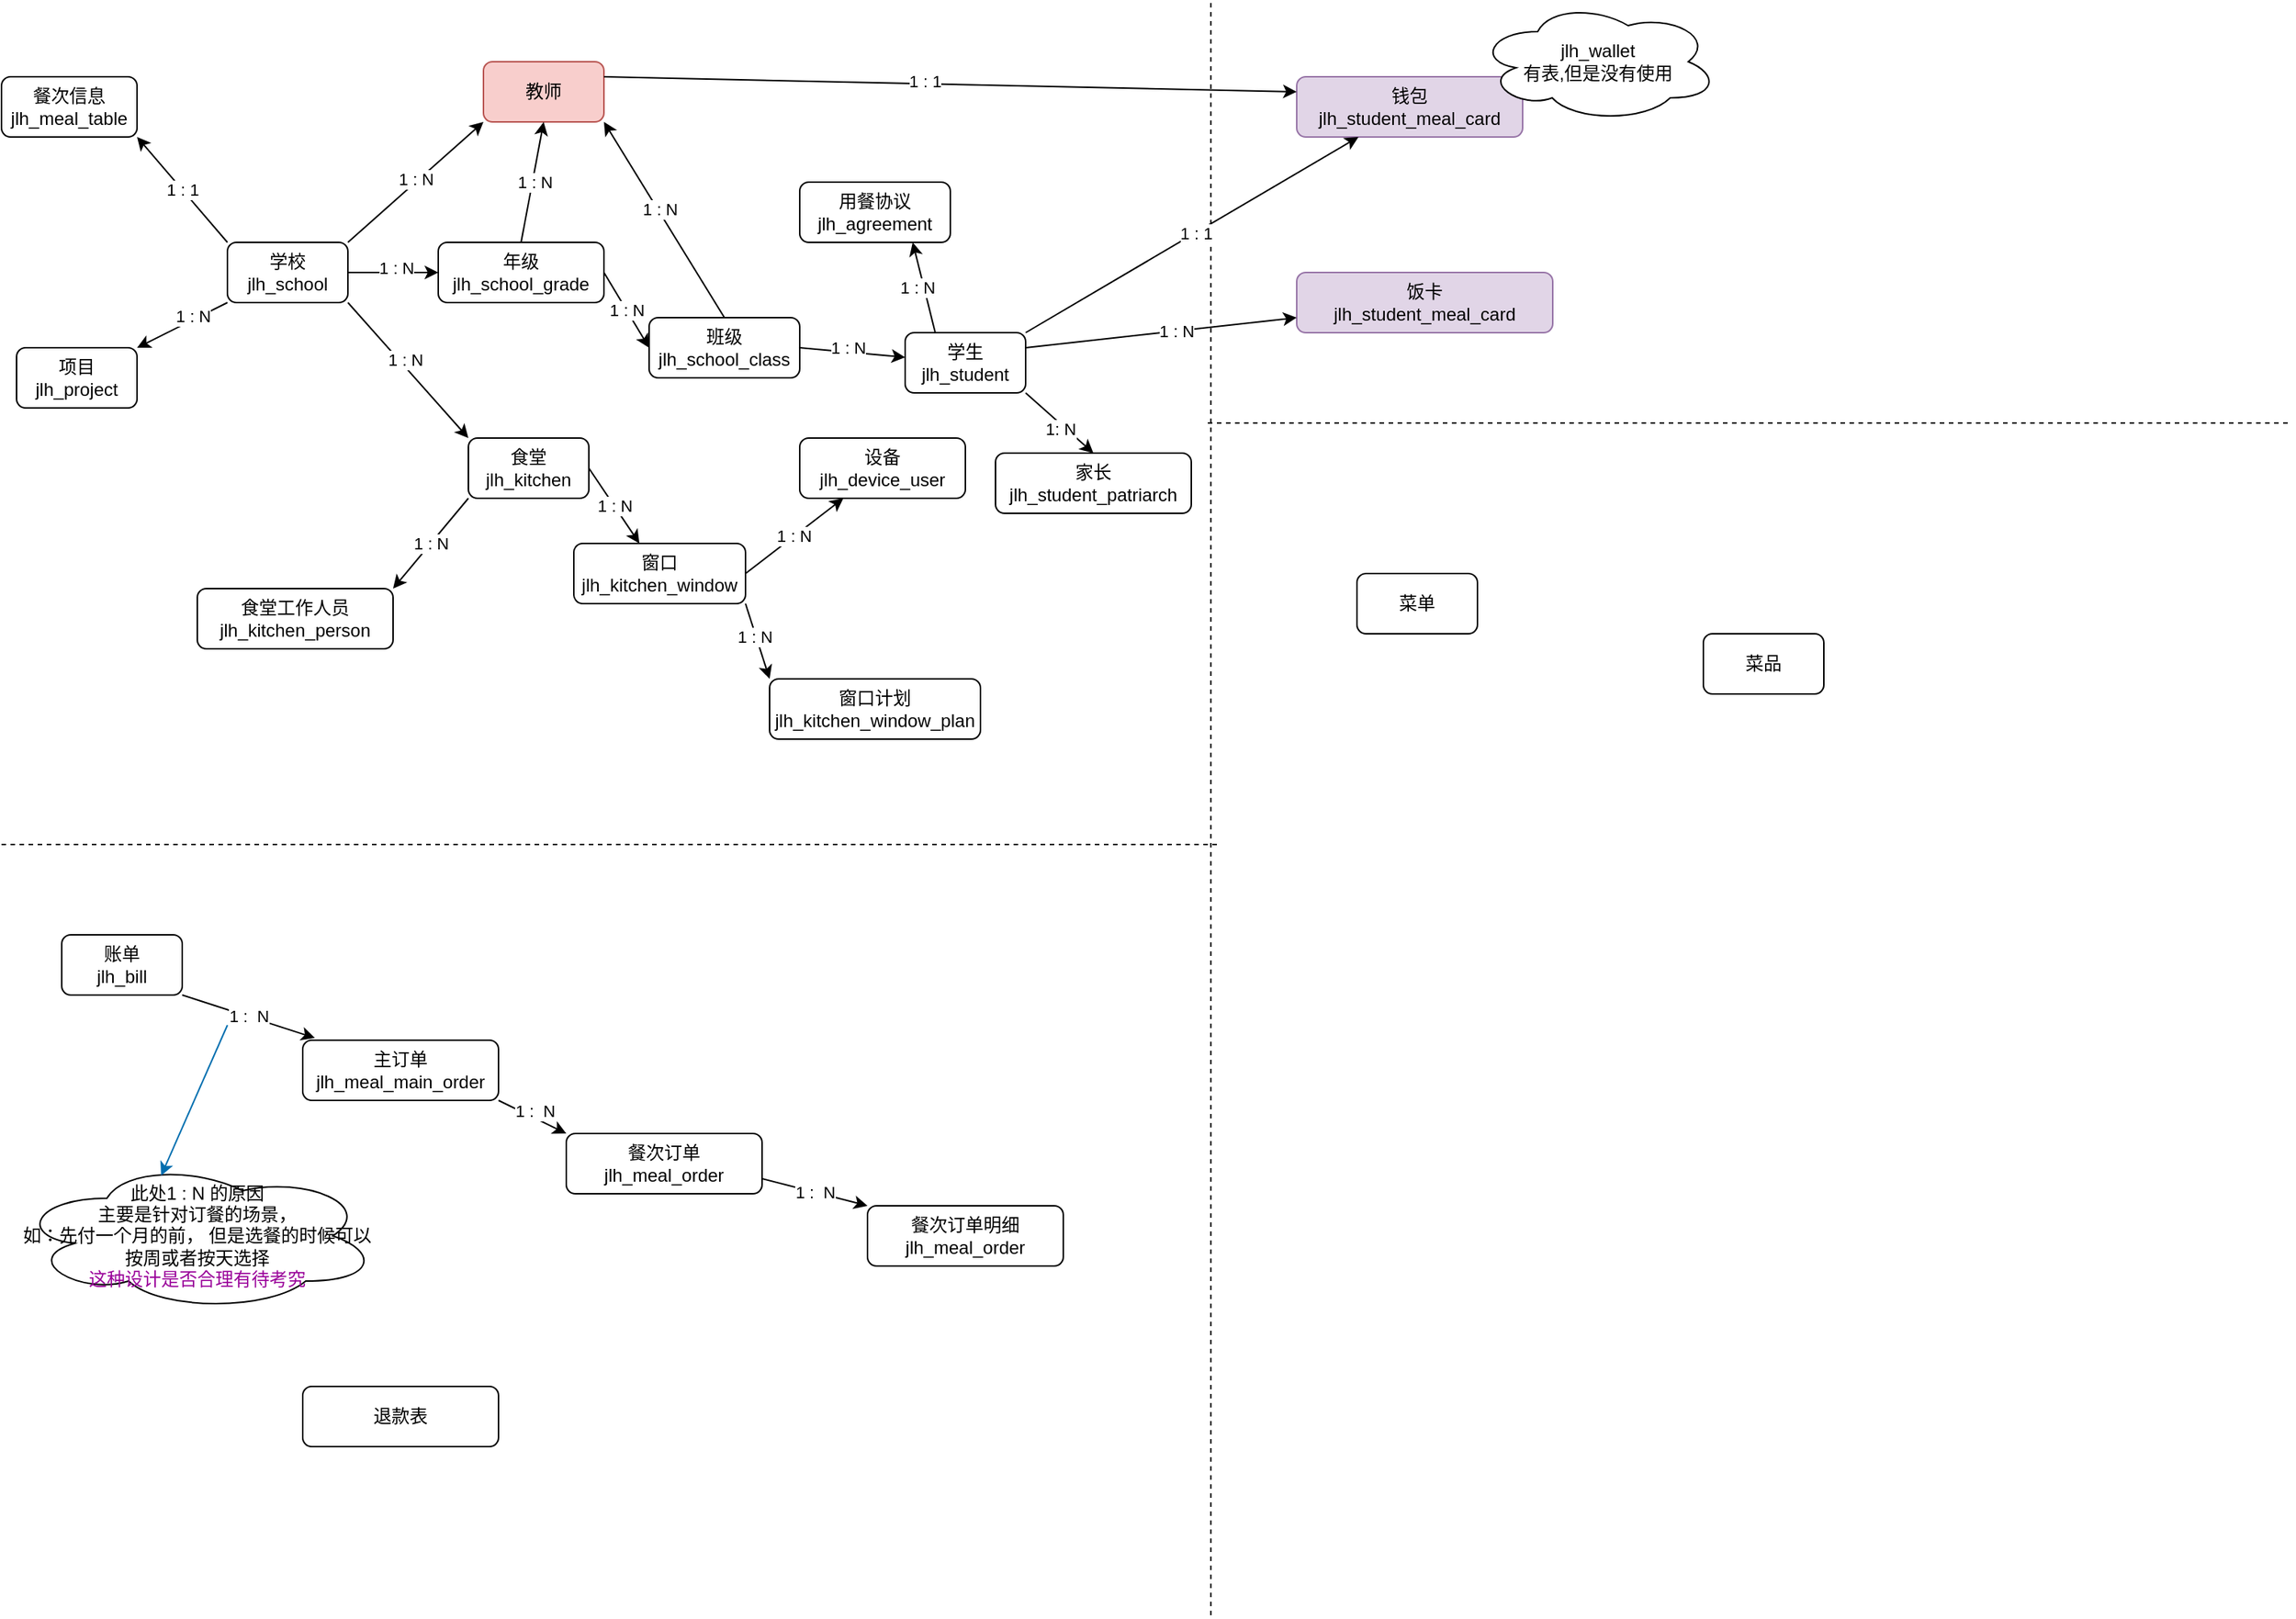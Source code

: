 <mxfile version="21.2.9" type="github" pages="3">
  <diagram name="概念模型" id="YmVnCf1d-sXC9eb6TBA2">
    <mxGraphModel dx="1633" dy="1016" grid="1" gridSize="10" guides="1" tooltips="1" connect="1" arrows="1" fold="1" page="1" pageScale="1" pageWidth="827" pageHeight="1169" math="0" shadow="0">
      <root>
        <mxCell id="0" />
        <mxCell id="1" parent="0" />
        <mxCell id="iRofQGH32XjUwGIf6GtU-1" value="学校&lt;br&gt;jlh_school" style="rounded=1;whiteSpace=wrap;html=1;" vertex="1" parent="1">
          <mxGeometry x="150" y="240" width="80" height="40" as="geometry" />
        </mxCell>
        <mxCell id="iRofQGH32XjUwGIf6GtU-2" value="项目&lt;br&gt;jlh_project" style="rounded=1;whiteSpace=wrap;html=1;" vertex="1" parent="1">
          <mxGeometry x="10" y="310" width="80" height="40" as="geometry" />
        </mxCell>
        <mxCell id="iRofQGH32XjUwGIf6GtU-3" value="班级&lt;br&gt;jlh_school_class" style="rounded=1;whiteSpace=wrap;html=1;" vertex="1" parent="1">
          <mxGeometry x="430" y="290" width="100" height="40" as="geometry" />
        </mxCell>
        <mxCell id="iRofQGH32XjUwGIf6GtU-4" value="学生&lt;br&gt;jlh_student" style="rounded=1;whiteSpace=wrap;html=1;" vertex="1" parent="1">
          <mxGeometry x="600" y="300" width="80" height="40" as="geometry" />
        </mxCell>
        <mxCell id="iRofQGH32XjUwGIf6GtU-5" value="教师" style="rounded=1;whiteSpace=wrap;html=1;fillColor=#f8cecc;strokeColor=#b85450;" vertex="1" parent="1">
          <mxGeometry x="320" y="120" width="80" height="40" as="geometry" />
        </mxCell>
        <mxCell id="iRofQGH32XjUwGIf6GtU-6" value="家长&lt;br&gt;jlh_student_patriarch" style="rounded=1;whiteSpace=wrap;html=1;" vertex="1" parent="1">
          <mxGeometry x="660" y="380" width="130" height="40" as="geometry" />
        </mxCell>
        <mxCell id="iRofQGH32XjUwGIf6GtU-7" value="钱包&lt;br&gt;jlh_student_meal_card" style="rounded=1;whiteSpace=wrap;html=1;fillColor=#e1d5e7;strokeColor=#9673a6;" vertex="1" parent="1">
          <mxGeometry x="860" y="130" width="150" height="40" as="geometry" />
        </mxCell>
        <mxCell id="iRofQGH32XjUwGIf6GtU-8" value="食堂&lt;br&gt;jlh_kitchen" style="rounded=1;whiteSpace=wrap;html=1;" vertex="1" parent="1">
          <mxGeometry x="310" y="370" width="80" height="40" as="geometry" />
        </mxCell>
        <mxCell id="iRofQGH32XjUwGIf6GtU-9" value="窗口&lt;br&gt;jlh_kitchen_window" style="rounded=1;whiteSpace=wrap;html=1;" vertex="1" parent="1">
          <mxGeometry x="380" y="440" width="114" height="40" as="geometry" />
        </mxCell>
        <mxCell id="iRofQGH32XjUwGIf6GtU-10" value="年级&lt;br&gt;jlh_school_grade" style="rounded=1;whiteSpace=wrap;html=1;" vertex="1" parent="1">
          <mxGeometry x="290" y="240" width="110" height="40" as="geometry" />
        </mxCell>
        <mxCell id="iRofQGH32XjUwGIf6GtU-11" value="设备&lt;br&gt;jlh_device_user" style="rounded=1;whiteSpace=wrap;html=1;" vertex="1" parent="1">
          <mxGeometry x="530" y="370" width="110" height="40" as="geometry" />
        </mxCell>
        <mxCell id="eLCabXzbWd1SKYUFiszF-1" value="" style="endArrow=none;dashed=1;html=1;rounded=0;" edge="1" parent="1">
          <mxGeometry width="50" height="50" relative="1" as="geometry">
            <mxPoint y="640" as="sourcePoint" />
            <mxPoint x="810" y="640" as="targetPoint" />
          </mxGeometry>
        </mxCell>
        <mxCell id="eLCabXzbWd1SKYUFiszF-2" value="账单&lt;br&gt;jlh_bill" style="rounded=1;whiteSpace=wrap;html=1;" vertex="1" parent="1">
          <mxGeometry x="40" y="700" width="80" height="40" as="geometry" />
        </mxCell>
        <mxCell id="eLCabXzbWd1SKYUFiszF-3" value="主订单&lt;br&gt;jlh_meal_main_order" style="rounded=1;whiteSpace=wrap;html=1;" vertex="1" parent="1">
          <mxGeometry x="200" y="770" width="130" height="40" as="geometry" />
        </mxCell>
        <mxCell id="eLCabXzbWd1SKYUFiszF-4" value="餐次订单&lt;br&gt;jlh_meal_order" style="rounded=1;whiteSpace=wrap;html=1;" vertex="1" parent="1">
          <mxGeometry x="375" y="832" width="130" height="40" as="geometry" />
        </mxCell>
        <mxCell id="eLCabXzbWd1SKYUFiszF-5" value="餐次订单明细&lt;br&gt;jlh_meal_order" style="rounded=1;whiteSpace=wrap;html=1;" vertex="1" parent="1">
          <mxGeometry x="575" y="880" width="130" height="40" as="geometry" />
        </mxCell>
        <mxCell id="eLCabXzbWd1SKYUFiszF-6" value="1 :&amp;nbsp; N" style="endArrow=classic;html=1;rounded=0;entryX=0.062;entryY=-0.037;entryDx=0;entryDy=0;entryPerimeter=0;exitX=1;exitY=1;exitDx=0;exitDy=0;" edge="1" parent="1" source="eLCabXzbWd1SKYUFiszF-2" target="eLCabXzbWd1SKYUFiszF-3">
          <mxGeometry width="50" height="50" relative="1" as="geometry">
            <mxPoint x="150" y="760" as="sourcePoint" />
            <mxPoint x="200" y="710" as="targetPoint" />
          </mxGeometry>
        </mxCell>
        <mxCell id="eLCabXzbWd1SKYUFiszF-7" value="" style="endArrow=classic;html=1;rounded=0;entryX=0;entryY=0;entryDx=0;entryDy=0;exitX=1;exitY=1;exitDx=0;exitDy=0;" edge="1" parent="1" source="eLCabXzbWd1SKYUFiszF-3" target="eLCabXzbWd1SKYUFiszF-4">
          <mxGeometry width="50" height="50" relative="1" as="geometry">
            <mxPoint x="240" y="990" as="sourcePoint" />
            <mxPoint x="290" y="940" as="targetPoint" />
          </mxGeometry>
        </mxCell>
        <mxCell id="eLCabXzbWd1SKYUFiszF-8" value="1 :&amp;nbsp; N" style="edgeLabel;html=1;align=center;verticalAlign=middle;resizable=0;points=[];" vertex="1" connectable="0" parent="eLCabXzbWd1SKYUFiszF-7">
          <mxGeometry x="-0.026" y="4" relative="1" as="geometry">
            <mxPoint as="offset" />
          </mxGeometry>
        </mxCell>
        <mxCell id="eLCabXzbWd1SKYUFiszF-9" value="1 :&amp;nbsp; N" style="endArrow=classic;html=1;rounded=0;exitX=1;exitY=0.75;exitDx=0;exitDy=0;entryX=0;entryY=0;entryDx=0;entryDy=0;" edge="1" parent="1" source="eLCabXzbWd1SKYUFiszF-4" target="eLCabXzbWd1SKYUFiszF-5">
          <mxGeometry width="50" height="50" relative="1" as="geometry">
            <mxPoint x="400" y="1040" as="sourcePoint" />
            <mxPoint x="450" y="990" as="targetPoint" />
          </mxGeometry>
        </mxCell>
        <mxCell id="eLCabXzbWd1SKYUFiszF-10" value="退款表" style="rounded=1;whiteSpace=wrap;html=1;" vertex="1" parent="1">
          <mxGeometry x="200" y="1000" width="130" height="40" as="geometry" />
        </mxCell>
        <mxCell id="ImHxP6YJRU3pyrcGxdmH-1" value="" style="endArrow=classic;html=1;rounded=0;exitX=0;exitY=1;exitDx=0;exitDy=0;entryX=1;entryY=0;entryDx=0;entryDy=0;" edge="1" parent="1" source="iRofQGH32XjUwGIf6GtU-1" target="iRofQGH32XjUwGIf6GtU-2">
          <mxGeometry width="50" height="50" relative="1" as="geometry">
            <mxPoint x="100" y="410" as="sourcePoint" />
            <mxPoint x="150" y="360" as="targetPoint" />
          </mxGeometry>
        </mxCell>
        <mxCell id="ImHxP6YJRU3pyrcGxdmH-2" value="1 : N" style="edgeLabel;html=1;align=center;verticalAlign=middle;resizable=0;points=[];" vertex="1" connectable="0" parent="ImHxP6YJRU3pyrcGxdmH-1">
          <mxGeometry x="-0.267" y="-2" relative="1" as="geometry">
            <mxPoint as="offset" />
          </mxGeometry>
        </mxCell>
        <mxCell id="ImHxP6YJRU3pyrcGxdmH-3" value="" style="endArrow=classic;html=1;rounded=0;exitX=1;exitY=0.5;exitDx=0;exitDy=0;entryX=0;entryY=0.5;entryDx=0;entryDy=0;" edge="1" parent="1" source="iRofQGH32XjUwGIf6GtU-1" target="iRofQGH32XjUwGIf6GtU-10">
          <mxGeometry width="50" height="50" relative="1" as="geometry">
            <mxPoint x="290" y="340" as="sourcePoint" />
            <mxPoint x="340" y="290" as="targetPoint" />
          </mxGeometry>
        </mxCell>
        <mxCell id="ImHxP6YJRU3pyrcGxdmH-4" value="1 : N" style="edgeLabel;html=1;align=center;verticalAlign=middle;resizable=0;points=[];" vertex="1" connectable="0" parent="ImHxP6YJRU3pyrcGxdmH-3">
          <mxGeometry x="0.06" y="3" relative="1" as="geometry">
            <mxPoint as="offset" />
          </mxGeometry>
        </mxCell>
        <mxCell id="ImHxP6YJRU3pyrcGxdmH-5" value="1 : N" style="endArrow=classic;html=1;rounded=0;exitX=1;exitY=0.5;exitDx=0;exitDy=0;entryX=0;entryY=0.5;entryDx=0;entryDy=0;" edge="1" parent="1" source="iRofQGH32XjUwGIf6GtU-10" target="iRofQGH32XjUwGIf6GtU-3">
          <mxGeometry width="50" height="50" relative="1" as="geometry">
            <mxPoint x="350" y="300" as="sourcePoint" />
            <mxPoint x="400" y="250" as="targetPoint" />
          </mxGeometry>
        </mxCell>
        <mxCell id="ImHxP6YJRU3pyrcGxdmH-6" value="" style="endArrow=classic;html=1;rounded=0;exitX=1;exitY=0.5;exitDx=0;exitDy=0;" edge="1" parent="1" source="iRofQGH32XjUwGIf6GtU-3" target="iRofQGH32XjUwGIf6GtU-4">
          <mxGeometry width="50" height="50" relative="1" as="geometry">
            <mxPoint x="600" y="290" as="sourcePoint" />
            <mxPoint x="650" y="240" as="targetPoint" />
          </mxGeometry>
        </mxCell>
        <mxCell id="ImHxP6YJRU3pyrcGxdmH-7" value="1 : N" style="edgeLabel;html=1;align=center;verticalAlign=middle;resizable=0;points=[];" vertex="1" connectable="0" parent="ImHxP6YJRU3pyrcGxdmH-6">
          <mxGeometry x="-0.1" y="3" relative="1" as="geometry">
            <mxPoint as="offset" />
          </mxGeometry>
        </mxCell>
        <mxCell id="ImHxP6YJRU3pyrcGxdmH-8" value="" style="endArrow=classic;html=1;rounded=0;exitX=1;exitY=1;exitDx=0;exitDy=0;entryX=0.5;entryY=0;entryDx=0;entryDy=0;" edge="1" parent="1" source="iRofQGH32XjUwGIf6GtU-4" target="iRofQGH32XjUwGIf6GtU-6">
          <mxGeometry width="50" height="50" relative="1" as="geometry">
            <mxPoint x="680" y="290" as="sourcePoint" />
            <mxPoint x="730" y="240" as="targetPoint" />
          </mxGeometry>
        </mxCell>
        <mxCell id="ImHxP6YJRU3pyrcGxdmH-9" value="1: N" style="edgeLabel;html=1;align=center;verticalAlign=middle;resizable=0;points=[];" vertex="1" connectable="0" parent="ImHxP6YJRU3pyrcGxdmH-8">
          <mxGeometry x="0.334" y="-1" relative="1" as="geometry">
            <mxPoint x="-6" y="-4" as="offset" />
          </mxGeometry>
        </mxCell>
        <mxCell id="ImHxP6YJRU3pyrcGxdmH-10" value="" style="endArrow=classic;html=1;rounded=0;exitX=1;exitY=1;exitDx=0;exitDy=0;entryX=0;entryY=0;entryDx=0;entryDy=0;" edge="1" parent="1" source="iRofQGH32XjUwGIf6GtU-1" target="iRofQGH32XjUwGIf6GtU-8">
          <mxGeometry width="50" height="50" relative="1" as="geometry">
            <mxPoint x="190" y="470" as="sourcePoint" />
            <mxPoint x="240" y="420" as="targetPoint" />
          </mxGeometry>
        </mxCell>
        <mxCell id="ImHxP6YJRU3pyrcGxdmH-11" value="1 : N" style="edgeLabel;html=1;align=center;verticalAlign=middle;resizable=0;points=[];" vertex="1" connectable="0" parent="ImHxP6YJRU3pyrcGxdmH-10">
          <mxGeometry x="-0.109" y="3" relative="1" as="geometry">
            <mxPoint as="offset" />
          </mxGeometry>
        </mxCell>
        <mxCell id="ImHxP6YJRU3pyrcGxdmH-12" value="1 : N" style="endArrow=classic;html=1;rounded=0;exitX=1;exitY=0.5;exitDx=0;exitDy=0;" edge="1" parent="1" source="iRofQGH32XjUwGIf6GtU-8" target="iRofQGH32XjUwGIf6GtU-9">
          <mxGeometry width="50" height="50" relative="1" as="geometry">
            <mxPoint x="450" y="560" as="sourcePoint" />
            <mxPoint x="500" y="510" as="targetPoint" />
          </mxGeometry>
        </mxCell>
        <mxCell id="ImHxP6YJRU3pyrcGxdmH-13" value="1 : N" style="endArrow=classic;html=1;rounded=0;exitX=1;exitY=0.5;exitDx=0;exitDy=0;" edge="1" parent="1" source="iRofQGH32XjUwGIf6GtU-9" target="iRofQGH32XjUwGIf6GtU-11">
          <mxGeometry width="50" height="50" relative="1" as="geometry">
            <mxPoint x="680" y="550" as="sourcePoint" />
            <mxPoint x="730" y="500" as="targetPoint" />
          </mxGeometry>
        </mxCell>
        <mxCell id="ImHxP6YJRU3pyrcGxdmH-14" value="" style="endArrow=none;dashed=1;html=1;rounded=0;" edge="1" parent="1">
          <mxGeometry width="50" height="50" relative="1" as="geometry">
            <mxPoint x="803" y="1152" as="sourcePoint" />
            <mxPoint x="803" y="80" as="targetPoint" />
          </mxGeometry>
        </mxCell>
        <mxCell id="ImHxP6YJRU3pyrcGxdmH-15" value="" style="endArrow=classic;html=1;rounded=0;exitX=1;exitY=0;exitDx=0;exitDy=0;" edge="1" parent="1" source="iRofQGH32XjUwGIf6GtU-4" target="iRofQGH32XjUwGIf6GtU-7">
          <mxGeometry width="50" height="50" relative="1" as="geometry">
            <mxPoint x="840" y="400" as="sourcePoint" />
            <mxPoint x="890" y="350" as="targetPoint" />
          </mxGeometry>
        </mxCell>
        <mxCell id="ImHxP6YJRU3pyrcGxdmH-16" value="1 : 1" style="edgeLabel;html=1;align=center;verticalAlign=middle;resizable=0;points=[];" vertex="1" connectable="0" parent="ImHxP6YJRU3pyrcGxdmH-15">
          <mxGeometry x="0.018" relative="1" as="geometry">
            <mxPoint as="offset" />
          </mxGeometry>
        </mxCell>
        <mxCell id="ImHxP6YJRU3pyrcGxdmH-17" value="" style="endArrow=classic;html=1;rounded=0;exitX=1;exitY=0;exitDx=0;exitDy=0;entryX=0;entryY=1;entryDx=0;entryDy=0;" edge="1" parent="1" source="iRofQGH32XjUwGIf6GtU-1" target="iRofQGH32XjUwGIf6GtU-5">
          <mxGeometry width="50" height="50" relative="1" as="geometry">
            <mxPoint x="150" y="170" as="sourcePoint" />
            <mxPoint x="200" y="120" as="targetPoint" />
          </mxGeometry>
        </mxCell>
        <mxCell id="ImHxP6YJRU3pyrcGxdmH-18" value="1 : N" style="edgeLabel;html=1;align=center;verticalAlign=middle;resizable=0;points=[];" vertex="1" connectable="0" parent="ImHxP6YJRU3pyrcGxdmH-17">
          <mxGeometry x="0.033" y="2" relative="1" as="geometry">
            <mxPoint as="offset" />
          </mxGeometry>
        </mxCell>
        <mxCell id="ImHxP6YJRU3pyrcGxdmH-19" value="" style="endArrow=classic;html=1;rounded=0;entryX=0.5;entryY=1;entryDx=0;entryDy=0;exitX=0.5;exitY=0;exitDx=0;exitDy=0;" edge="1" parent="1" source="iRofQGH32XjUwGIf6GtU-10" target="iRofQGH32XjUwGIf6GtU-5">
          <mxGeometry width="50" height="50" relative="1" as="geometry">
            <mxPoint x="510" y="230" as="sourcePoint" />
            <mxPoint x="560" y="180" as="targetPoint" />
          </mxGeometry>
        </mxCell>
        <mxCell id="ImHxP6YJRU3pyrcGxdmH-20" value="1 : N" style="edgeLabel;html=1;align=center;verticalAlign=middle;resizable=0;points=[];" vertex="1" connectable="0" parent="ImHxP6YJRU3pyrcGxdmH-19">
          <mxGeometry x="0.225" y="-2" relative="1" as="geometry">
            <mxPoint x="-2" y="9" as="offset" />
          </mxGeometry>
        </mxCell>
        <mxCell id="ImHxP6YJRU3pyrcGxdmH-21" value="" style="endArrow=classic;html=1;rounded=0;exitX=0.5;exitY=0;exitDx=0;exitDy=0;entryX=1;entryY=1;entryDx=0;entryDy=0;" edge="1" parent="1" source="iRofQGH32XjUwGIf6GtU-3" target="iRofQGH32XjUwGIf6GtU-5">
          <mxGeometry width="50" height="50" relative="1" as="geometry">
            <mxPoint x="510" y="190" as="sourcePoint" />
            <mxPoint x="560" y="140" as="targetPoint" />
          </mxGeometry>
        </mxCell>
        <mxCell id="ImHxP6YJRU3pyrcGxdmH-22" value="1 : N" style="edgeLabel;html=1;align=center;verticalAlign=middle;resizable=0;points=[];" vertex="1" connectable="0" parent="ImHxP6YJRU3pyrcGxdmH-21">
          <mxGeometry x="0.102" y="-1" relative="1" as="geometry">
            <mxPoint as="offset" />
          </mxGeometry>
        </mxCell>
        <mxCell id="ImHxP6YJRU3pyrcGxdmH-23" value="" style="endArrow=classic;html=1;rounded=0;exitX=1;exitY=0.25;exitDx=0;exitDy=0;entryX=0;entryY=0.25;entryDx=0;entryDy=0;" edge="1" parent="1" source="iRofQGH32XjUwGIf6GtU-5" target="iRofQGH32XjUwGIf6GtU-7">
          <mxGeometry width="50" height="50" relative="1" as="geometry">
            <mxPoint x="600" y="80" as="sourcePoint" />
            <mxPoint x="650" y="30" as="targetPoint" />
          </mxGeometry>
        </mxCell>
        <mxCell id="ImHxP6YJRU3pyrcGxdmH-24" value="1 : 1" style="edgeLabel;html=1;align=center;verticalAlign=middle;resizable=0;points=[];" vertex="1" connectable="0" parent="ImHxP6YJRU3pyrcGxdmH-23">
          <mxGeometry x="-0.075" y="2" relative="1" as="geometry">
            <mxPoint as="offset" />
          </mxGeometry>
        </mxCell>
        <mxCell id="ImHxP6YJRU3pyrcGxdmH-25" value="食堂工作人员&lt;br&gt;jlh_kitchen_person" style="rounded=1;whiteSpace=wrap;html=1;" vertex="1" parent="1">
          <mxGeometry x="130" y="470" width="130" height="40" as="geometry" />
        </mxCell>
        <mxCell id="ImHxP6YJRU3pyrcGxdmH-26" value="1 : N" style="endArrow=classic;html=1;rounded=0;exitX=0;exitY=1;exitDx=0;exitDy=0;entryX=1;entryY=0;entryDx=0;entryDy=0;" edge="1" parent="1" source="iRofQGH32XjUwGIf6GtU-8" target="ImHxP6YJRU3pyrcGxdmH-25">
          <mxGeometry width="50" height="50" relative="1" as="geometry">
            <mxPoint x="180" y="470" as="sourcePoint" />
            <mxPoint x="230" y="420" as="targetPoint" />
          </mxGeometry>
        </mxCell>
        <mxCell id="ImHxP6YJRU3pyrcGxdmH-27" value="窗口计划&lt;br&gt;jlh_kitchen_window_plan" style="rounded=1;whiteSpace=wrap;html=1;" vertex="1" parent="1">
          <mxGeometry x="510" y="530" width="140" height="40" as="geometry" />
        </mxCell>
        <mxCell id="ImHxP6YJRU3pyrcGxdmH-28" value="" style="endArrow=classic;html=1;rounded=0;exitX=1;exitY=1;exitDx=0;exitDy=0;entryX=0;entryY=0;entryDx=0;entryDy=0;" edge="1" parent="1" source="iRofQGH32XjUwGIf6GtU-9" target="ImHxP6YJRU3pyrcGxdmH-27">
          <mxGeometry width="50" height="50" relative="1" as="geometry">
            <mxPoint x="450" y="620" as="sourcePoint" />
            <mxPoint x="500" y="570" as="targetPoint" />
          </mxGeometry>
        </mxCell>
        <mxCell id="ImHxP6YJRU3pyrcGxdmH-29" value="1 : N" style="edgeLabel;html=1;align=center;verticalAlign=middle;resizable=0;points=[];" vertex="1" connectable="0" parent="ImHxP6YJRU3pyrcGxdmH-28">
          <mxGeometry x="-0.152" y="-1" relative="1" as="geometry">
            <mxPoint as="offset" />
          </mxGeometry>
        </mxCell>
        <mxCell id="ImHxP6YJRU3pyrcGxdmH-30" value="餐次信息&lt;br&gt;jlh_meal_table" style="rounded=1;whiteSpace=wrap;html=1;" vertex="1" parent="1">
          <mxGeometry y="130" width="90" height="40" as="geometry" />
        </mxCell>
        <mxCell id="ImHxP6YJRU3pyrcGxdmH-31" value="1 : 1" style="endArrow=classic;html=1;rounded=0;exitX=0;exitY=0;exitDx=0;exitDy=0;entryX=1;entryY=1;entryDx=0;entryDy=0;" edge="1" parent="1" source="iRofQGH32XjUwGIf6GtU-1" target="ImHxP6YJRU3pyrcGxdmH-30">
          <mxGeometry width="50" height="50" relative="1" as="geometry">
            <mxPoint x="160" y="170" as="sourcePoint" />
            <mxPoint x="210" y="120" as="targetPoint" />
          </mxGeometry>
        </mxCell>
        <mxCell id="ImHxP6YJRU3pyrcGxdmH-32" value="饭卡&lt;br&gt;jlh_student_meal_card" style="rounded=1;whiteSpace=wrap;html=1;fillColor=#e1d5e7;strokeColor=#9673a6;" vertex="1" parent="1">
          <mxGeometry x="860" y="260" width="170" height="40" as="geometry" />
        </mxCell>
        <mxCell id="ImHxP6YJRU3pyrcGxdmH-33" value="" style="endArrow=classic;html=1;rounded=0;exitX=1;exitY=0.25;exitDx=0;exitDy=0;entryX=0;entryY=0.75;entryDx=0;entryDy=0;" edge="1" parent="1" source="iRofQGH32XjUwGIf6GtU-4" target="ImHxP6YJRU3pyrcGxdmH-32">
          <mxGeometry width="50" height="50" relative="1" as="geometry">
            <mxPoint x="910" y="500" as="sourcePoint" />
            <mxPoint x="960" y="450" as="targetPoint" />
          </mxGeometry>
        </mxCell>
        <mxCell id="ImHxP6YJRU3pyrcGxdmH-34" value="1 : N" style="edgeLabel;html=1;align=center;verticalAlign=middle;resizable=0;points=[];" vertex="1" connectable="0" parent="ImHxP6YJRU3pyrcGxdmH-33">
          <mxGeometry x="0.105" relative="1" as="geometry">
            <mxPoint as="offset" />
          </mxGeometry>
        </mxCell>
        <mxCell id="ImHxP6YJRU3pyrcGxdmH-35" value="" style="endArrow=none;dashed=1;html=1;rounded=0;" edge="1" parent="1">
          <mxGeometry width="50" height="50" relative="1" as="geometry">
            <mxPoint x="801" y="360" as="sourcePoint" />
            <mxPoint x="1521" y="360" as="targetPoint" />
          </mxGeometry>
        </mxCell>
        <mxCell id="ImHxP6YJRU3pyrcGxdmH-36" value="菜单" style="rounded=1;whiteSpace=wrap;html=1;" vertex="1" parent="1">
          <mxGeometry x="900" y="460" width="80" height="40" as="geometry" />
        </mxCell>
        <mxCell id="ImHxP6YJRU3pyrcGxdmH-37" value="菜品" style="rounded=1;whiteSpace=wrap;html=1;" vertex="1" parent="1">
          <mxGeometry x="1130" y="500" width="80" height="40" as="geometry" />
        </mxCell>
        <mxCell id="ImHxP6YJRU3pyrcGxdmH-38" value="用餐协议&lt;br&gt;jlh_agreement" style="rounded=1;whiteSpace=wrap;html=1;" vertex="1" parent="1">
          <mxGeometry x="530" y="200" width="100" height="40" as="geometry" />
        </mxCell>
        <mxCell id="ImHxP6YJRU3pyrcGxdmH-39" value="" style="endArrow=classic;html=1;rounded=0;exitX=0.25;exitY=0;exitDx=0;exitDy=0;entryX=0.75;entryY=1;entryDx=0;entryDy=0;" edge="1" parent="1" source="iRofQGH32XjUwGIf6GtU-4" target="ImHxP6YJRU3pyrcGxdmH-38">
          <mxGeometry width="50" height="50" relative="1" as="geometry">
            <mxPoint x="650" y="520" as="sourcePoint" />
            <mxPoint x="700" y="470" as="targetPoint" />
          </mxGeometry>
        </mxCell>
        <mxCell id="ImHxP6YJRU3pyrcGxdmH-40" value="1 : N" style="edgeLabel;html=1;align=center;verticalAlign=middle;resizable=0;points=[];" vertex="1" connectable="0" parent="ImHxP6YJRU3pyrcGxdmH-39">
          <mxGeometry x="0.164" y="1" relative="1" as="geometry">
            <mxPoint x="-3" y="4" as="offset" />
          </mxGeometry>
        </mxCell>
        <mxCell id="FM-tHqh6QWKA7nRt4yP5-2" value="jlh_wallet&lt;br&gt;有表,但是没有使用" style="ellipse;shape=cloud;whiteSpace=wrap;html=1;" vertex="1" parent="1">
          <mxGeometry x="980" y="80" width="160" height="80" as="geometry" />
        </mxCell>
        <mxCell id="UwLv-yLlcsyxmdx9GtR1-1" value="此处1 : N 的原因&lt;br&gt;主要是针对订餐的场景，&lt;br&gt;如：先付一个月的前， 但是选餐的时候可以按周或者按天选择&lt;br&gt;&lt;font color=&quot;#990099&quot;&gt;这种设计是否合理有待考究&lt;/font&gt;" style="ellipse;shape=cloud;whiteSpace=wrap;html=1;" vertex="1" parent="1">
          <mxGeometry x="10" y="850" width="240" height="100" as="geometry" />
        </mxCell>
        <mxCell id="UwLv-yLlcsyxmdx9GtR1-2" value="" style="endArrow=classic;html=1;rounded=0;entryX=0.4;entryY=0.1;entryDx=0;entryDy=0;entryPerimeter=0;fillColor=#1ba1e2;strokeColor=#006EAF;" edge="1" parent="1" target="UwLv-yLlcsyxmdx9GtR1-1">
          <mxGeometry width="50" height="50" relative="1" as="geometry">
            <mxPoint x="150" y="760" as="sourcePoint" />
            <mxPoint x="-50" y="720" as="targetPoint" />
          </mxGeometry>
        </mxCell>
      </root>
    </mxGraphModel>
  </diagram>
  <diagram id="oBo3RNyHViaaAPsunfGG" name="业务场景和模式">
    <mxGraphModel dx="1306" dy="813" grid="1" gridSize="10" guides="1" tooltips="1" connect="1" arrows="1" fold="1" page="1" pageScale="1" pageWidth="827" pageHeight="1169" math="0" shadow="0">
      <root>
        <mxCell id="0" />
        <mxCell id="1" parent="0" />
        <mxCell id="zIwxUje-eFb_5oevXVoE-1" value="Assets" style="childLayout=tableLayout;recursiveResize=0;strokeColor=#98bf21;fillColor=#A7C942;shadow=1;" vertex="1" parent="1">
          <mxGeometry x="30" y="210" width="720" height="196" as="geometry" />
        </mxCell>
        <mxCell id="zIwxUje-eFb_5oevXVoE-2" style="shape=tableRow;horizontal=0;startSize=0;swimlaneHead=0;swimlaneBody=0;top=0;left=0;bottom=0;right=0;dropTarget=0;collapsible=0;recursiveResize=0;expand=0;fontStyle=0;strokeColor=inherit;fillColor=#ffffff;" vertex="1" parent="zIwxUje-eFb_5oevXVoE-1">
          <mxGeometry width="720" height="30" as="geometry" />
        </mxCell>
        <mxCell id="zIwxUje-eFb_5oevXVoE-3" value="用餐方式" style="connectable=0;recursiveResize=0;strokeColor=inherit;fillColor=#A7C942;align=center;fontStyle=1;fontColor=#FFFFFF;html=1;" vertex="1" parent="zIwxUje-eFb_5oevXVoE-2">
          <mxGeometry width="93" height="30" as="geometry">
            <mxRectangle width="93" height="30" as="alternateBounds" />
          </mxGeometry>
        </mxCell>
        <mxCell id="zIwxUje-eFb_5oevXVoE-4" value="支付方式" style="connectable=0;recursiveResize=0;strokeColor=inherit;fillColor=#A7C942;align=center;fontStyle=1;fontColor=#FFFFFF;html=1;" vertex="1" parent="zIwxUje-eFb_5oevXVoE-2">
          <mxGeometry x="93" width="94" height="30" as="geometry">
            <mxRectangle width="94" height="30" as="alternateBounds" />
          </mxGeometry>
        </mxCell>
        <mxCell id="zIwxUje-eFb_5oevXVoE-5" value="选餐渠道" style="connectable=0;recursiveResize=0;strokeColor=inherit;fillColor=#A7C942;align=center;fontStyle=1;fontColor=#FFFFFF;html=1;" vertex="1" parent="zIwxUje-eFb_5oevXVoE-2">
          <mxGeometry x="187" width="93" height="30" as="geometry">
            <mxRectangle width="93" height="30" as="alternateBounds" />
          </mxGeometry>
        </mxCell>
        <mxCell id="zIwxUje-eFb_5oevXVoE-65" value="业务场景描述" style="connectable=0;recursiveResize=0;strokeColor=inherit;fillColor=#A7C942;align=center;fontStyle=1;fontColor=#FFFFFF;html=1;" vertex="1" parent="zIwxUje-eFb_5oevXVoE-2">
          <mxGeometry x="280" width="440" height="30" as="geometry">
            <mxRectangle width="440" height="30" as="alternateBounds" />
          </mxGeometry>
        </mxCell>
        <mxCell id="zIwxUje-eFb_5oevXVoE-6" value="" style="shape=tableRow;horizontal=0;startSize=0;swimlaneHead=0;swimlaneBody=0;top=0;left=0;bottom=0;right=0;dropTarget=0;collapsible=0;recursiveResize=0;expand=0;fontStyle=0;strokeColor=inherit;fillColor=#ffffff;" vertex="1" parent="zIwxUje-eFb_5oevXVoE-1">
          <mxGeometry y="30" width="720" height="40" as="geometry" />
        </mxCell>
        <mxCell id="zIwxUje-eFb_5oevXVoE-7" value="配餐" style="connectable=0;recursiveResize=0;strokeColor=inherit;fillColor=inherit;align=center;whiteSpace=wrap;html=1;" vertex="1" parent="zIwxUje-eFb_5oevXVoE-6">
          <mxGeometry width="93" height="40" as="geometry">
            <mxRectangle width="93" height="40" as="alternateBounds" />
          </mxGeometry>
        </mxCell>
        <mxCell id="zIwxUje-eFb_5oevXVoE-8" value="预付款" style="connectable=0;recursiveResize=0;strokeColor=inherit;fillColor=inherit;align=center;whiteSpace=wrap;html=1;" vertex="1" parent="zIwxUje-eFb_5oevXVoE-6">
          <mxGeometry x="93" width="94" height="40" as="geometry">
            <mxRectangle width="94" height="40" as="alternateBounds" />
          </mxGeometry>
        </mxCell>
        <mxCell id="zIwxUje-eFb_5oevXVoE-9" value="小程序" style="connectable=0;recursiveResize=0;strokeColor=inherit;fillColor=inherit;align=center;whiteSpace=wrap;html=1;" vertex="1" parent="zIwxUje-eFb_5oevXVoE-6">
          <mxGeometry x="187" width="93" height="40" as="geometry">
            <mxRectangle width="93" height="40" as="alternateBounds" />
          </mxGeometry>
        </mxCell>
        <mxCell id="zIwxUje-eFb_5oevXVoE-66" value="按月/周提前支付，在小程序针对已支付的时间周期，提前选择菜品，由中央厨房将餐配送到学校" style="connectable=0;recursiveResize=0;strokeColor=inherit;fillColor=inherit;align=center;whiteSpace=wrap;html=1;" vertex="1" parent="zIwxUje-eFb_5oevXVoE-6">
          <mxGeometry x="280" width="440" height="40" as="geometry">
            <mxRectangle width="440" height="40" as="alternateBounds" />
          </mxGeometry>
        </mxCell>
        <mxCell id="zIwxUje-eFb_5oevXVoE-10" value="" style="shape=tableRow;horizontal=0;startSize=0;swimlaneHead=0;swimlaneBody=0;top=0;left=0;bottom=0;right=0;dropTarget=0;collapsible=0;recursiveResize=0;expand=0;fontStyle=1;strokeColor=inherit;fillColor=#EAF2D3;" vertex="1" parent="zIwxUje-eFb_5oevXVoE-1">
          <mxGeometry y="70" width="720" height="31" as="geometry" />
        </mxCell>
        <mxCell id="zIwxUje-eFb_5oevXVoE-11" value="配餐" style="connectable=0;recursiveResize=0;strokeColor=inherit;fillColor=inherit;whiteSpace=wrap;html=1;" vertex="1" parent="zIwxUje-eFb_5oevXVoE-10">
          <mxGeometry width="93" height="31" as="geometry">
            <mxRectangle width="93" height="31" as="alternateBounds" />
          </mxGeometry>
        </mxCell>
        <mxCell id="zIwxUje-eFb_5oevXVoE-12" value="现款" style="connectable=0;recursiveResize=0;strokeColor=inherit;fillColor=inherit;whiteSpace=wrap;html=1;" vertex="1" parent="zIwxUje-eFb_5oevXVoE-10">
          <mxGeometry x="93" width="94" height="31" as="geometry">
            <mxRectangle width="94" height="31" as="alternateBounds" />
          </mxGeometry>
        </mxCell>
        <mxCell id="zIwxUje-eFb_5oevXVoE-13" value="小程序" style="connectable=0;recursiveResize=0;strokeColor=inherit;fillColor=inherit;whiteSpace=wrap;html=1;" vertex="1" parent="zIwxUje-eFb_5oevXVoE-10">
          <mxGeometry x="187" width="93" height="31" as="geometry">
            <mxRectangle width="93" height="31" as="alternateBounds" />
          </mxGeometry>
        </mxCell>
        <mxCell id="zIwxUje-eFb_5oevXVoE-67" value="提前一天或者多天，在小程序预订后续一段时间的餐，选完菜品后付款，由中央厨房将餐配送到学校" style="connectable=0;recursiveResize=0;strokeColor=inherit;fillColor=inherit;whiteSpace=wrap;html=1;" vertex="1" parent="zIwxUje-eFb_5oevXVoE-10">
          <mxGeometry x="280" width="440" height="31" as="geometry">
            <mxRectangle width="440" height="31" as="alternateBounds" />
          </mxGeometry>
        </mxCell>
        <mxCell id="zIwxUje-eFb_5oevXVoE-14" value="" style="shape=tableRow;horizontal=0;startSize=0;swimlaneHead=0;swimlaneBody=0;top=0;left=0;bottom=0;right=0;dropTarget=0;collapsible=0;recursiveResize=0;expand=0;fontStyle=0;strokeColor=inherit;fillColor=#ffffff;" vertex="1" parent="zIwxUje-eFb_5oevXVoE-1">
          <mxGeometry y="101" width="720" height="33" as="geometry" />
        </mxCell>
        <mxCell id="zIwxUje-eFb_5oevXVoE-15" value="堂食" style="connectable=0;recursiveResize=0;strokeColor=inherit;fillColor=inherit;fontStyle=0;align=center;whiteSpace=wrap;html=1;" vertex="1" parent="zIwxUje-eFb_5oevXVoE-14">
          <mxGeometry width="93" height="33" as="geometry">
            <mxRectangle width="93" height="33" as="alternateBounds" />
          </mxGeometry>
        </mxCell>
        <mxCell id="zIwxUje-eFb_5oevXVoE-16" value="现款" style="connectable=0;recursiveResize=0;strokeColor=inherit;fillColor=inherit;fontStyle=0;align=center;whiteSpace=wrap;html=1;" vertex="1" parent="zIwxUje-eFb_5oevXVoE-14">
          <mxGeometry x="93" width="94" height="33" as="geometry">
            <mxRectangle width="94" height="33" as="alternateBounds" />
          </mxGeometry>
        </mxCell>
        <mxCell id="zIwxUje-eFb_5oevXVoE-17" value="学校食堂" style="connectable=0;recursiveResize=0;strokeColor=inherit;fillColor=inherit;fontStyle=0;align=center;whiteSpace=wrap;html=1;" vertex="1" parent="zIwxUje-eFb_5oevXVoE-14">
          <mxGeometry x="187" width="93" height="33" as="geometry">
            <mxRectangle width="93" height="33" as="alternateBounds" />
          </mxGeometry>
        </mxCell>
        <mxCell id="zIwxUje-eFb_5oevXVoE-68" value="学生直接到食堂进行选餐，用餐，使用刷脸支付现场进行支付" style="connectable=0;recursiveResize=0;strokeColor=inherit;fillColor=inherit;fontStyle=0;align=center;whiteSpace=wrap;html=1;" vertex="1" parent="zIwxUje-eFb_5oevXVoE-14">
          <mxGeometry x="280" width="440" height="33" as="geometry">
            <mxRectangle width="440" height="33" as="alternateBounds" />
          </mxGeometry>
        </mxCell>
        <mxCell id="zIwxUje-eFb_5oevXVoE-18" value="" style="shape=tableRow;horizontal=0;startSize=0;swimlaneHead=0;swimlaneBody=0;top=0;left=0;bottom=0;right=0;dropTarget=0;collapsible=0;recursiveResize=0;expand=0;fontStyle=1;strokeColor=inherit;fillColor=#EAF2D3;" vertex="1" parent="zIwxUje-eFb_5oevXVoE-1">
          <mxGeometry y="134" width="720" height="31" as="geometry" />
        </mxCell>
        <mxCell id="zIwxUje-eFb_5oevXVoE-19" value="堂食" style="connectable=0;recursiveResize=0;strokeColor=inherit;fillColor=inherit;whiteSpace=wrap;html=1;" vertex="1" parent="zIwxUje-eFb_5oevXVoE-18">
          <mxGeometry width="93" height="31" as="geometry">
            <mxRectangle width="93" height="31" as="alternateBounds" />
          </mxGeometry>
        </mxCell>
        <mxCell id="zIwxUje-eFb_5oevXVoE-20" value="现款" style="connectable=0;recursiveResize=0;strokeColor=inherit;fillColor=inherit;whiteSpace=wrap;html=1;" vertex="1" parent="zIwxUje-eFb_5oevXVoE-18">
          <mxGeometry x="93" width="94" height="31" as="geometry">
            <mxRectangle width="94" height="31" as="alternateBounds" />
          </mxGeometry>
        </mxCell>
        <mxCell id="zIwxUje-eFb_5oevXVoE-21" value="小程序" style="connectable=0;recursiveResize=0;strokeColor=inherit;fillColor=inherit;whiteSpace=wrap;html=1;" vertex="1" parent="zIwxUje-eFb_5oevXVoE-18">
          <mxGeometry x="187" width="93" height="31" as="geometry">
            <mxRectangle width="93" height="31" as="alternateBounds" />
          </mxGeometry>
        </mxCell>
        <mxCell id="zIwxUje-eFb_5oevXVoE-69" value="提前一天或者多天，在小程序预订后续一段时间的餐，选完菜品后直接付款，然后学生会到学校食堂相关窗口进行取餐，用餐" style="connectable=0;recursiveResize=0;strokeColor=inherit;fillColor=inherit;whiteSpace=wrap;html=1;" vertex="1" parent="zIwxUje-eFb_5oevXVoE-18">
          <mxGeometry x="280" width="440" height="31" as="geometry">
            <mxRectangle width="440" height="31" as="alternateBounds" />
          </mxGeometry>
        </mxCell>
        <mxCell id="zIwxUje-eFb_5oevXVoE-75" style="shape=tableRow;horizontal=0;startSize=0;swimlaneHead=0;swimlaneBody=0;top=0;left=0;bottom=0;right=0;dropTarget=0;collapsible=0;recursiveResize=0;expand=0;fontStyle=1;fillColor=#FFFFFF;strokeColor=#82b366;" vertex="1" parent="zIwxUje-eFb_5oevXVoE-1">
          <mxGeometry y="165" width="720" height="31" as="geometry" />
        </mxCell>
        <mxCell id="zIwxUje-eFb_5oevXVoE-76" value="堂食" style="connectable=0;recursiveResize=0;whiteSpace=wrap;html=1;fillColor=#FFFFFF;strokeColor=#82b366;" vertex="1" parent="zIwxUje-eFb_5oevXVoE-75">
          <mxGeometry width="93" height="31" as="geometry">
            <mxRectangle width="93" height="31" as="alternateBounds" />
          </mxGeometry>
        </mxCell>
        <mxCell id="zIwxUje-eFb_5oevXVoE-77" value="预付款" style="connectable=0;recursiveResize=0;whiteSpace=wrap;html=1;fillColor=#FFFFFF;strokeColor=#82b366;" vertex="1" parent="zIwxUje-eFb_5oevXVoE-75">
          <mxGeometry x="93" width="94" height="31" as="geometry">
            <mxRectangle width="94" height="31" as="alternateBounds" />
          </mxGeometry>
        </mxCell>
        <mxCell id="zIwxUje-eFb_5oevXVoE-78" value="小程序" style="connectable=0;recursiveResize=0;whiteSpace=wrap;html=1;fillColor=#FFFFFF;strokeColor=#82b366;" vertex="1" parent="zIwxUje-eFb_5oevXVoE-75">
          <mxGeometry x="187" width="93" height="31" as="geometry">
            <mxRectangle width="93" height="31" as="alternateBounds" />
          </mxGeometry>
        </mxCell>
        <mxCell id="zIwxUje-eFb_5oevXVoE-79" value="按月/周提前支付，在小程序针对已支付的时间周期，提前选择菜品，然后学生会到学校食堂相关窗口进行取餐、用餐" style="connectable=0;recursiveResize=0;whiteSpace=wrap;html=1;fillColor=#FFFFFF;strokeColor=#82b366;" vertex="1" parent="zIwxUje-eFb_5oevXVoE-75">
          <mxGeometry x="280" width="440" height="31" as="geometry">
            <mxRectangle width="440" height="31" as="alternateBounds" />
          </mxGeometry>
        </mxCell>
        <mxCell id="p1YZGVr8SWirlXvpQheu-1" value="Assets" style="childLayout=tableLayout;recursiveResize=0;strokeColor=#98bf21;fillColor=#A7C942;shadow=1;" vertex="1" parent="1">
          <mxGeometry x="134" y="530" width="280" height="193" as="geometry" />
        </mxCell>
        <mxCell id="p1YZGVr8SWirlXvpQheu-2" style="shape=tableRow;horizontal=0;startSize=0;swimlaneHead=0;swimlaneBody=0;top=0;left=0;bottom=0;right=0;dropTarget=0;collapsible=0;recursiveResize=0;expand=0;fontStyle=0;strokeColor=inherit;fillColor=#ffffff;" vertex="1" parent="p1YZGVr8SWirlXvpQheu-1">
          <mxGeometry width="280" height="33" as="geometry" />
        </mxCell>
        <mxCell id="p1YZGVr8SWirlXvpQheu-3" value="Title 1" style="connectable=0;recursiveResize=0;strokeColor=inherit;fillColor=#A7C942;align=center;fontStyle=1;fontColor=#FFFFFF;html=1;" vertex="1" parent="p1YZGVr8SWirlXvpQheu-2">
          <mxGeometry width="89" height="33" as="geometry">
            <mxRectangle width="89" height="33" as="alternateBounds" />
          </mxGeometry>
        </mxCell>
        <mxCell id="p1YZGVr8SWirlXvpQheu-4" value="" style="connectable=0;recursiveResize=0;strokeColor=inherit;fillColor=#A7C942;align=center;fontStyle=1;fontColor=#FFFFFF;html=1;" vertex="1" parent="p1YZGVr8SWirlXvpQheu-2">
          <mxGeometry x="89" width="98" height="33" as="geometry">
            <mxRectangle width="98" height="33" as="alternateBounds" />
          </mxGeometry>
        </mxCell>
        <mxCell id="p1YZGVr8SWirlXvpQheu-5" value="" style="connectable=0;recursiveResize=0;strokeColor=inherit;fillColor=#A7C942;align=center;fontStyle=1;fontColor=#FFFFFF;html=1;" vertex="1" parent="p1YZGVr8SWirlXvpQheu-2">
          <mxGeometry x="187" width="93" height="33" as="geometry">
            <mxRectangle width="93" height="33" as="alternateBounds" />
          </mxGeometry>
        </mxCell>
        <mxCell id="p1YZGVr8SWirlXvpQheu-22" style="shape=tableRow;horizontal=0;startSize=0;swimlaneHead=0;swimlaneBody=0;top=0;left=0;bottom=0;right=0;dropTarget=0;collapsible=0;recursiveResize=0;expand=0;fontStyle=0;strokeColor=inherit;fillColor=#ffffff;" vertex="1" parent="p1YZGVr8SWirlXvpQheu-1">
          <mxGeometry y="33" width="280" height="33" as="geometry" />
        </mxCell>
        <mxCell id="p1YZGVr8SWirlXvpQheu-23" style="connectable=0;recursiveResize=0;strokeColor=inherit;fillColor=#A7C942;align=center;fontStyle=1;fontColor=#FFFFFF;html=1;" vertex="1" parent="p1YZGVr8SWirlXvpQheu-22">
          <mxGeometry width="89" height="33" as="geometry">
            <mxRectangle width="89" height="33" as="alternateBounds" />
          </mxGeometry>
        </mxCell>
        <mxCell id="p1YZGVr8SWirlXvpQheu-24" style="connectable=0;recursiveResize=0;strokeColor=inherit;fillColor=#A7C942;align=center;fontStyle=1;fontColor=#FFFFFF;html=1;" vertex="1" parent="p1YZGVr8SWirlXvpQheu-22">
          <mxGeometry x="89" width="98" height="33" as="geometry">
            <mxRectangle width="98" height="33" as="alternateBounds" />
          </mxGeometry>
        </mxCell>
        <mxCell id="p1YZGVr8SWirlXvpQheu-25" style="connectable=0;recursiveResize=0;strokeColor=inherit;fillColor=#A7C942;align=center;fontStyle=1;fontColor=#FFFFFF;html=1;" vertex="1" parent="p1YZGVr8SWirlXvpQheu-22">
          <mxGeometry x="187" width="93" height="33" as="geometry">
            <mxRectangle width="93" height="33" as="alternateBounds" />
          </mxGeometry>
        </mxCell>
        <mxCell id="p1YZGVr8SWirlXvpQheu-6" value="" style="shape=tableRow;horizontal=0;startSize=0;swimlaneHead=0;swimlaneBody=0;top=0;left=0;bottom=0;right=0;dropTarget=0;collapsible=0;recursiveResize=0;expand=0;fontStyle=0;strokeColor=inherit;fillColor=#ffffff;" vertex="1" parent="p1YZGVr8SWirlXvpQheu-1">
          <mxGeometry y="66" width="280" height="32" as="geometry" />
        </mxCell>
        <mxCell id="p1YZGVr8SWirlXvpQheu-7" value="Value 1" style="connectable=0;recursiveResize=0;strokeColor=inherit;fillColor=inherit;align=center;whiteSpace=wrap;html=1;" vertex="1" parent="p1YZGVr8SWirlXvpQheu-6">
          <mxGeometry width="89" height="32" as="geometry">
            <mxRectangle width="89" height="32" as="alternateBounds" />
          </mxGeometry>
        </mxCell>
        <mxCell id="p1YZGVr8SWirlXvpQheu-8" value="Value 2" style="connectable=0;recursiveResize=0;strokeColor=inherit;fillColor=inherit;align=center;whiteSpace=wrap;html=1;" vertex="1" parent="p1YZGVr8SWirlXvpQheu-6">
          <mxGeometry x="89" width="98" height="32" as="geometry">
            <mxRectangle width="98" height="32" as="alternateBounds" />
          </mxGeometry>
        </mxCell>
        <mxCell id="p1YZGVr8SWirlXvpQheu-9" value="Value 3" style="connectable=0;recursiveResize=0;strokeColor=inherit;fillColor=inherit;align=center;whiteSpace=wrap;html=1;" vertex="1" parent="p1YZGVr8SWirlXvpQheu-6">
          <mxGeometry x="187" width="93" height="32" as="geometry">
            <mxRectangle width="93" height="32" as="alternateBounds" />
          </mxGeometry>
        </mxCell>
        <mxCell id="p1YZGVr8SWirlXvpQheu-10" value="" style="shape=tableRow;horizontal=0;startSize=0;swimlaneHead=0;swimlaneBody=0;top=0;left=0;bottom=0;right=0;dropTarget=0;collapsible=0;recursiveResize=0;expand=0;fontStyle=1;strokeColor=inherit;fillColor=#EAF2D3;" vertex="1" parent="p1YZGVr8SWirlXvpQheu-1">
          <mxGeometry y="98" width="280" height="31" as="geometry" />
        </mxCell>
        <mxCell id="p1YZGVr8SWirlXvpQheu-11" value="Value 4" style="connectable=0;recursiveResize=0;strokeColor=inherit;fillColor=inherit;whiteSpace=wrap;html=1;" vertex="1" parent="p1YZGVr8SWirlXvpQheu-10">
          <mxGeometry width="89" height="31" as="geometry">
            <mxRectangle width="89" height="31" as="alternateBounds" />
          </mxGeometry>
        </mxCell>
        <mxCell id="p1YZGVr8SWirlXvpQheu-12" value="Value 5" style="connectable=0;recursiveResize=0;strokeColor=inherit;fillColor=inherit;whiteSpace=wrap;html=1;" vertex="1" parent="p1YZGVr8SWirlXvpQheu-10">
          <mxGeometry x="89" width="98" height="31" as="geometry">
            <mxRectangle width="98" height="31" as="alternateBounds" />
          </mxGeometry>
        </mxCell>
        <mxCell id="p1YZGVr8SWirlXvpQheu-13" value="Value 6" style="connectable=0;recursiveResize=0;strokeColor=inherit;fillColor=inherit;whiteSpace=wrap;html=1;" vertex="1" parent="p1YZGVr8SWirlXvpQheu-10">
          <mxGeometry x="187" width="93" height="31" as="geometry">
            <mxRectangle width="93" height="31" as="alternateBounds" />
          </mxGeometry>
        </mxCell>
        <mxCell id="p1YZGVr8SWirlXvpQheu-14" value="" style="shape=tableRow;horizontal=0;startSize=0;swimlaneHead=0;swimlaneBody=0;top=0;left=0;bottom=0;right=0;dropTarget=0;collapsible=0;recursiveResize=0;expand=0;fontStyle=0;strokeColor=inherit;fillColor=#ffffff;" vertex="1" parent="p1YZGVr8SWirlXvpQheu-1">
          <mxGeometry y="129" width="280" height="33" as="geometry" />
        </mxCell>
        <mxCell id="p1YZGVr8SWirlXvpQheu-15" value="Value 7" style="connectable=0;recursiveResize=0;strokeColor=inherit;fillColor=inherit;fontStyle=0;align=center;whiteSpace=wrap;html=1;" vertex="1" parent="p1YZGVr8SWirlXvpQheu-14">
          <mxGeometry width="89" height="33" as="geometry">
            <mxRectangle width="89" height="33" as="alternateBounds" />
          </mxGeometry>
        </mxCell>
        <mxCell id="p1YZGVr8SWirlXvpQheu-16" value="Value 8" style="connectable=0;recursiveResize=0;strokeColor=inherit;fillColor=inherit;fontStyle=0;align=center;whiteSpace=wrap;html=1;" vertex="1" parent="p1YZGVr8SWirlXvpQheu-14">
          <mxGeometry x="89" width="98" height="33" as="geometry">
            <mxRectangle width="98" height="33" as="alternateBounds" />
          </mxGeometry>
        </mxCell>
        <mxCell id="p1YZGVr8SWirlXvpQheu-17" value="Value 9" style="connectable=0;recursiveResize=0;strokeColor=inherit;fillColor=inherit;fontStyle=0;align=center;whiteSpace=wrap;html=1;" vertex="1" parent="p1YZGVr8SWirlXvpQheu-14">
          <mxGeometry x="187" width="93" height="33" as="geometry">
            <mxRectangle width="93" height="33" as="alternateBounds" />
          </mxGeometry>
        </mxCell>
        <mxCell id="p1YZGVr8SWirlXvpQheu-18" value="" style="shape=tableRow;horizontal=0;startSize=0;swimlaneHead=0;swimlaneBody=0;top=0;left=0;bottom=0;right=0;dropTarget=0;collapsible=0;recursiveResize=0;expand=0;fontStyle=1;strokeColor=inherit;fillColor=#EAF2D3;" vertex="1" parent="p1YZGVr8SWirlXvpQheu-1">
          <mxGeometry y="162" width="280" height="31" as="geometry" />
        </mxCell>
        <mxCell id="p1YZGVr8SWirlXvpQheu-19" value="Value 10" style="connectable=0;recursiveResize=0;strokeColor=inherit;fillColor=inherit;whiteSpace=wrap;html=1;" vertex="1" parent="p1YZGVr8SWirlXvpQheu-18">
          <mxGeometry width="89" height="31" as="geometry">
            <mxRectangle width="89" height="31" as="alternateBounds" />
          </mxGeometry>
        </mxCell>
        <mxCell id="p1YZGVr8SWirlXvpQheu-20" value="Value 11" style="connectable=0;recursiveResize=0;strokeColor=inherit;fillColor=inherit;whiteSpace=wrap;html=1;" vertex="1" parent="p1YZGVr8SWirlXvpQheu-18">
          <mxGeometry x="89" width="98" height="31" as="geometry">
            <mxRectangle width="98" height="31" as="alternateBounds" />
          </mxGeometry>
        </mxCell>
        <mxCell id="p1YZGVr8SWirlXvpQheu-21" value="Value 12" style="connectable=0;recursiveResize=0;strokeColor=inherit;fillColor=inherit;whiteSpace=wrap;html=1;" vertex="1" parent="p1YZGVr8SWirlXvpQheu-18">
          <mxGeometry x="187" width="93" height="31" as="geometry">
            <mxRectangle width="93" height="31" as="alternateBounds" />
          </mxGeometry>
        </mxCell>
      </root>
    </mxGraphModel>
  </diagram>
  <diagram id="GhPpvYISv5WTM58Fs1Mc" name="ER">
    <mxGraphModel dx="2363" dy="2125" grid="1" gridSize="10" guides="1" tooltips="1" connect="1" arrows="1" fold="1" page="1" pageScale="1" pageWidth="827" pageHeight="1169" math="0" shadow="0">
      <root>
        <mxCell id="0" />
        <mxCell id="1" parent="0" />
        <mxCell id="EnS_543DdfYCuj32IT-b-1" value="jlh_bill（账单表）" style="shape=table;startSize=30;container=1;collapsible=1;childLayout=tableLayout;fixedRows=1;rowLines=0;fontStyle=1;align=center;resizeLast=1;html=1;" vertex="1" parent="1">
          <mxGeometry x="-10" y="-40" width="240" height="870" as="geometry" />
        </mxCell>
        <mxCell id="EnS_543DdfYCuj32IT-b-2" value="" style="shape=tableRow;horizontal=0;startSize=0;swimlaneHead=0;swimlaneBody=0;fillColor=none;collapsible=0;dropTarget=0;points=[[0,0.5],[1,0.5]];portConstraint=eastwest;top=0;left=0;right=0;bottom=1;" vertex="1" parent="EnS_543DdfYCuj32IT-b-1">
          <mxGeometry y="30" width="240" height="30" as="geometry" />
        </mxCell>
        <mxCell id="EnS_543DdfYCuj32IT-b-3" value="PK" style="shape=partialRectangle;connectable=0;fillColor=none;top=0;left=0;bottom=0;right=0;fontStyle=1;overflow=hidden;whiteSpace=wrap;html=1;" vertex="1" parent="EnS_543DdfYCuj32IT-b-2">
          <mxGeometry width="30" height="30" as="geometry">
            <mxRectangle width="30" height="30" as="alternateBounds" />
          </mxGeometry>
        </mxCell>
        <mxCell id="EnS_543DdfYCuj32IT-b-4" value="ID" style="shape=partialRectangle;connectable=0;fillColor=none;top=0;left=0;bottom=0;right=0;align=left;spacingLeft=6;fontStyle=5;overflow=hidden;whiteSpace=wrap;html=1;" vertex="1" parent="EnS_543DdfYCuj32IT-b-2">
          <mxGeometry x="30" width="210" height="30" as="geometry">
            <mxRectangle width="210" height="30" as="alternateBounds" />
          </mxGeometry>
        </mxCell>
        <mxCell id="EnS_543DdfYCuj32IT-b-5" value="" style="shape=tableRow;horizontal=0;startSize=0;swimlaneHead=0;swimlaneBody=0;fillColor=none;collapsible=0;dropTarget=0;points=[[0,0.5],[1,0.5]];portConstraint=eastwest;top=0;left=0;right=0;bottom=0;" vertex="1" parent="EnS_543DdfYCuj32IT-b-1">
          <mxGeometry y="60" width="240" height="30" as="geometry" />
        </mxCell>
        <mxCell id="EnS_543DdfYCuj32IT-b-6" value="" style="shape=partialRectangle;connectable=0;fillColor=none;top=0;left=0;bottom=0;right=0;editable=1;overflow=hidden;whiteSpace=wrap;html=1;" vertex="1" parent="EnS_543DdfYCuj32IT-b-5">
          <mxGeometry width="30" height="30" as="geometry">
            <mxRectangle width="30" height="30" as="alternateBounds" />
          </mxGeometry>
        </mxCell>
        <mxCell id="EnS_543DdfYCuj32IT-b-7" value="bill_no : 账单编号" style="shape=partialRectangle;connectable=0;fillColor=none;top=0;left=0;bottom=0;right=0;align=left;spacingLeft=6;overflow=hidden;whiteSpace=wrap;html=1;" vertex="1" parent="EnS_543DdfYCuj32IT-b-5">
          <mxGeometry x="30" width="210" height="30" as="geometry">
            <mxRectangle width="210" height="30" as="alternateBounds" />
          </mxGeometry>
        </mxCell>
        <mxCell id="EnS_543DdfYCuj32IT-b-8" value="" style="shape=tableRow;horizontal=0;startSize=0;swimlaneHead=0;swimlaneBody=0;fillColor=none;collapsible=0;dropTarget=0;points=[[0,0.5],[1,0.5]];portConstraint=eastwest;top=0;left=0;right=0;bottom=0;" vertex="1" parent="EnS_543DdfYCuj32IT-b-1">
          <mxGeometry y="90" width="240" height="30" as="geometry" />
        </mxCell>
        <mxCell id="EnS_543DdfYCuj32IT-b-9" value="" style="shape=partialRectangle;connectable=0;fillColor=none;top=0;left=0;bottom=0;right=0;editable=1;overflow=hidden;whiteSpace=wrap;html=1;" vertex="1" parent="EnS_543DdfYCuj32IT-b-8">
          <mxGeometry width="30" height="30" as="geometry">
            <mxRectangle width="30" height="30" as="alternateBounds" />
          </mxGeometry>
        </mxCell>
        <mxCell id="EnS_543DdfYCuj32IT-b-10" value="食堂信息&amp;nbsp; :&amp;nbsp; id&amp;nbsp; 、 name" style="shape=partialRectangle;connectable=0;fillColor=none;top=0;left=0;bottom=0;right=0;align=left;spacingLeft=6;overflow=hidden;whiteSpace=wrap;html=1;" vertex="1" parent="EnS_543DdfYCuj32IT-b-8">
          <mxGeometry x="30" width="210" height="30" as="geometry">
            <mxRectangle width="210" height="30" as="alternateBounds" />
          </mxGeometry>
        </mxCell>
        <mxCell id="EnS_543DdfYCuj32IT-b-11" value="" style="shape=tableRow;horizontal=0;startSize=0;swimlaneHead=0;swimlaneBody=0;fillColor=none;collapsible=0;dropTarget=0;points=[[0,0.5],[1,0.5]];portConstraint=eastwest;top=0;left=0;right=0;bottom=0;" vertex="1" parent="EnS_543DdfYCuj32IT-b-1">
          <mxGeometry y="120" width="240" height="30" as="geometry" />
        </mxCell>
        <mxCell id="EnS_543DdfYCuj32IT-b-12" value="" style="shape=partialRectangle;connectable=0;fillColor=none;top=0;left=0;bottom=0;right=0;editable=1;overflow=hidden;whiteSpace=wrap;html=1;" vertex="1" parent="EnS_543DdfYCuj32IT-b-11">
          <mxGeometry width="30" height="30" as="geometry">
            <mxRectangle width="30" height="30" as="alternateBounds" />
          </mxGeometry>
        </mxCell>
        <mxCell id="EnS_543DdfYCuj32IT-b-13" value="协议： 模板id、协议编号" style="shape=partialRectangle;connectable=0;fillColor=none;top=0;left=0;bottom=0;right=0;align=left;spacingLeft=6;overflow=hidden;whiteSpace=wrap;html=1;" vertex="1" parent="EnS_543DdfYCuj32IT-b-11">
          <mxGeometry x="30" width="210" height="30" as="geometry">
            <mxRectangle width="210" height="30" as="alternateBounds" />
          </mxGeometry>
        </mxCell>
        <mxCell id="EnS_543DdfYCuj32IT-b-14" value="" style="shape=tableRow;horizontal=0;startSize=0;swimlaneHead=0;swimlaneBody=0;fillColor=none;collapsible=0;dropTarget=0;points=[[0,0.5],[1,0.5]];portConstraint=eastwest;top=0;left=0;right=0;bottom=0;" vertex="1" parent="EnS_543DdfYCuj32IT-b-1">
          <mxGeometry y="150" width="240" height="30" as="geometry" />
        </mxCell>
        <mxCell id="EnS_543DdfYCuj32IT-b-15" value="" style="shape=partialRectangle;connectable=0;fillColor=none;top=0;left=0;bottom=0;right=0;editable=1;overflow=hidden;whiteSpace=wrap;html=1;" vertex="1" parent="EnS_543DdfYCuj32IT-b-14">
          <mxGeometry width="30" height="30" as="geometry">
            <mxRectangle width="30" height="30" as="alternateBounds" />
          </mxGeometry>
        </mxCell>
        <mxCell id="EnS_543DdfYCuj32IT-b-16" value="收款机构： id、名称" style="shape=partialRectangle;connectable=0;fillColor=none;top=0;left=0;bottom=0;right=0;align=left;spacingLeft=6;overflow=hidden;whiteSpace=wrap;html=1;" vertex="1" parent="EnS_543DdfYCuj32IT-b-14">
          <mxGeometry x="30" width="210" height="30" as="geometry">
            <mxRectangle width="210" height="30" as="alternateBounds" />
          </mxGeometry>
        </mxCell>
        <mxCell id="EnS_543DdfYCuj32IT-b-17" value="" style="shape=tableRow;horizontal=0;startSize=0;swimlaneHead=0;swimlaneBody=0;fillColor=none;collapsible=0;dropTarget=0;points=[[0,0.5],[1,0.5]];portConstraint=eastwest;top=0;left=0;right=0;bottom=0;" vertex="1" parent="EnS_543DdfYCuj32IT-b-1">
          <mxGeometry y="180" width="240" height="30" as="geometry" />
        </mxCell>
        <mxCell id="EnS_543DdfYCuj32IT-b-18" value="" style="shape=partialRectangle;connectable=0;fillColor=none;top=0;left=0;bottom=0;right=0;editable=1;overflow=hidden;whiteSpace=wrap;html=1;" vertex="1" parent="EnS_543DdfYCuj32IT-b-17">
          <mxGeometry width="30" height="30" as="geometry">
            <mxRectangle width="30" height="30" as="alternateBounds" />
          </mxGeometry>
        </mxCell>
        <mxCell id="EnS_543DdfYCuj32IT-b-19" value="收款项目" style="shape=partialRectangle;connectable=0;fillColor=none;top=0;left=0;bottom=0;right=0;align=left;spacingLeft=6;overflow=hidden;whiteSpace=wrap;html=1;" vertex="1" parent="EnS_543DdfYCuj32IT-b-17">
          <mxGeometry x="30" width="210" height="30" as="geometry">
            <mxRectangle width="210" height="30" as="alternateBounds" />
          </mxGeometry>
        </mxCell>
        <mxCell id="EnS_543DdfYCuj32IT-b-20" value="" style="shape=tableRow;horizontal=0;startSize=0;swimlaneHead=0;swimlaneBody=0;fillColor=none;collapsible=0;dropTarget=0;points=[[0,0.5],[1,0.5]];portConstraint=eastwest;top=0;left=0;right=0;bottom=0;" vertex="1" parent="EnS_543DdfYCuj32IT-b-1">
          <mxGeometry y="210" width="240" height="30" as="geometry" />
        </mxCell>
        <mxCell id="EnS_543DdfYCuj32IT-b-21" value="" style="shape=partialRectangle;connectable=0;fillColor=none;top=0;left=0;bottom=0;right=0;editable=1;overflow=hidden;whiteSpace=wrap;html=1;" vertex="1" parent="EnS_543DdfYCuj32IT-b-20">
          <mxGeometry width="30" height="30" as="geometry">
            <mxRectangle width="30" height="30" as="alternateBounds" />
          </mxGeometry>
        </mxCell>
        <mxCell id="EnS_543DdfYCuj32IT-b-22" value="缴费金额" style="shape=partialRectangle;connectable=0;fillColor=none;top=0;left=0;bottom=0;right=0;align=left;spacingLeft=6;overflow=hidden;whiteSpace=wrap;html=1;" vertex="1" parent="EnS_543DdfYCuj32IT-b-20">
          <mxGeometry x="30" width="210" height="30" as="geometry">
            <mxRectangle width="210" height="30" as="alternateBounds" />
          </mxGeometry>
        </mxCell>
        <mxCell id="EnS_543DdfYCuj32IT-b-23" value="" style="shape=tableRow;horizontal=0;startSize=0;swimlaneHead=0;swimlaneBody=0;fillColor=none;collapsible=0;dropTarget=0;points=[[0,0.5],[1,0.5]];portConstraint=eastwest;top=0;left=0;right=0;bottom=0;" vertex="1" parent="EnS_543DdfYCuj32IT-b-1">
          <mxGeometry y="240" width="240" height="30" as="geometry" />
        </mxCell>
        <mxCell id="EnS_543DdfYCuj32IT-b-24" value="" style="shape=partialRectangle;connectable=0;fillColor=none;top=0;left=0;bottom=0;right=0;editable=1;overflow=hidden;whiteSpace=wrap;html=1;" vertex="1" parent="EnS_543DdfYCuj32IT-b-23">
          <mxGeometry width="30" height="30" as="geometry">
            <mxRectangle width="30" height="30" as="alternateBounds" />
          </mxGeometry>
        </mxCell>
        <mxCell id="EnS_543DdfYCuj32IT-b-25" value="实际支付金额" style="shape=partialRectangle;connectable=0;fillColor=none;top=0;left=0;bottom=0;right=0;align=left;spacingLeft=6;overflow=hidden;whiteSpace=wrap;html=1;" vertex="1" parent="EnS_543DdfYCuj32IT-b-23">
          <mxGeometry x="30" width="210" height="30" as="geometry">
            <mxRectangle width="210" height="30" as="alternateBounds" />
          </mxGeometry>
        </mxCell>
        <mxCell id="EnS_543DdfYCuj32IT-b-26" value="" style="shape=tableRow;horizontal=0;startSize=0;swimlaneHead=0;swimlaneBody=0;fillColor=none;collapsible=0;dropTarget=0;points=[[0,0.5],[1,0.5]];portConstraint=eastwest;top=0;left=0;right=0;bottom=0;" vertex="1" parent="EnS_543DdfYCuj32IT-b-1">
          <mxGeometry y="270" width="240" height="30" as="geometry" />
        </mxCell>
        <mxCell id="EnS_543DdfYCuj32IT-b-27" value="" style="shape=partialRectangle;connectable=0;fillColor=none;top=0;left=0;bottom=0;right=0;editable=1;overflow=hidden;whiteSpace=wrap;html=1;" vertex="1" parent="EnS_543DdfYCuj32IT-b-26">
          <mxGeometry width="30" height="30" as="geometry">
            <mxRectangle width="30" height="30" as="alternateBounds" />
          </mxGeometry>
        </mxCell>
        <mxCell id="EnS_543DdfYCuj32IT-b-28" value="缴费日期时间" style="shape=partialRectangle;connectable=0;fillColor=none;top=0;left=0;bottom=0;right=0;align=left;spacingLeft=6;overflow=hidden;whiteSpace=wrap;html=1;" vertex="1" parent="EnS_543DdfYCuj32IT-b-26">
          <mxGeometry x="30" width="210" height="30" as="geometry">
            <mxRectangle width="210" height="30" as="alternateBounds" />
          </mxGeometry>
        </mxCell>
        <mxCell id="EnS_543DdfYCuj32IT-b-29" value="" style="shape=tableRow;horizontal=0;startSize=0;swimlaneHead=0;swimlaneBody=0;fillColor=none;collapsible=0;dropTarget=0;points=[[0,0.5],[1,0.5]];portConstraint=eastwest;top=0;left=0;right=0;bottom=0;" vertex="1" parent="EnS_543DdfYCuj32IT-b-1">
          <mxGeometry y="300" width="240" height="30" as="geometry" />
        </mxCell>
        <mxCell id="EnS_543DdfYCuj32IT-b-30" value="" style="shape=partialRectangle;connectable=0;fillColor=none;top=0;left=0;bottom=0;right=0;editable=1;overflow=hidden;whiteSpace=wrap;html=1;" vertex="1" parent="EnS_543DdfYCuj32IT-b-29">
          <mxGeometry width="30" height="30" as="geometry">
            <mxRectangle width="30" height="30" as="alternateBounds" />
          </mxGeometry>
        </mxCell>
        <mxCell id="EnS_543DdfYCuj32IT-b-31" value="支付开始时间" style="shape=partialRectangle;connectable=0;fillColor=none;top=0;left=0;bottom=0;right=0;align=left;spacingLeft=6;overflow=hidden;whiteSpace=wrap;html=1;" vertex="1" parent="EnS_543DdfYCuj32IT-b-29">
          <mxGeometry x="30" width="210" height="30" as="geometry">
            <mxRectangle width="210" height="30" as="alternateBounds" />
          </mxGeometry>
        </mxCell>
        <mxCell id="EnS_543DdfYCuj32IT-b-32" value="" style="shape=tableRow;horizontal=0;startSize=0;swimlaneHead=0;swimlaneBody=0;fillColor=none;collapsible=0;dropTarget=0;points=[[0,0.5],[1,0.5]];portConstraint=eastwest;top=0;left=0;right=0;bottom=0;" vertex="1" parent="EnS_543DdfYCuj32IT-b-1">
          <mxGeometry y="330" width="240" height="30" as="geometry" />
        </mxCell>
        <mxCell id="EnS_543DdfYCuj32IT-b-33" value="" style="shape=partialRectangle;connectable=0;fillColor=none;top=0;left=0;bottom=0;right=0;editable=1;overflow=hidden;whiteSpace=wrap;html=1;" vertex="1" parent="EnS_543DdfYCuj32IT-b-32">
          <mxGeometry width="30" height="30" as="geometry">
            <mxRectangle width="30" height="30" as="alternateBounds" />
          </mxGeometry>
        </mxCell>
        <mxCell id="EnS_543DdfYCuj32IT-b-34" value="支付结束时间" style="shape=partialRectangle;connectable=0;fillColor=none;top=0;left=0;bottom=0;right=0;align=left;spacingLeft=6;overflow=hidden;whiteSpace=wrap;html=1;" vertex="1" parent="EnS_543DdfYCuj32IT-b-32">
          <mxGeometry x="30" width="210" height="30" as="geometry">
            <mxRectangle width="210" height="30" as="alternateBounds" />
          </mxGeometry>
        </mxCell>
        <mxCell id="EnS_543DdfYCuj32IT-b-35" value="" style="shape=tableRow;horizontal=0;startSize=0;swimlaneHead=0;swimlaneBody=0;fillColor=none;collapsible=0;dropTarget=0;points=[[0,0.5],[1,0.5]];portConstraint=eastwest;top=0;left=0;right=0;bottom=0;" vertex="1" parent="EnS_543DdfYCuj32IT-b-1">
          <mxGeometry y="360" width="240" height="30" as="geometry" />
        </mxCell>
        <mxCell id="EnS_543DdfYCuj32IT-b-36" value="" style="shape=partialRectangle;connectable=0;fillColor=none;top=0;left=0;bottom=0;right=0;editable=1;overflow=hidden;whiteSpace=wrap;html=1;" vertex="1" parent="EnS_543DdfYCuj32IT-b-35">
          <mxGeometry width="30" height="30" as="geometry">
            <mxRectangle width="30" height="30" as="alternateBounds" />
          </mxGeometry>
        </mxCell>
        <mxCell id="EnS_543DdfYCuj32IT-b-37" value="账单日期开始" style="shape=partialRectangle;connectable=0;fillColor=none;top=0;left=0;bottom=0;right=0;align=left;spacingLeft=6;overflow=hidden;whiteSpace=wrap;html=1;" vertex="1" parent="EnS_543DdfYCuj32IT-b-35">
          <mxGeometry x="30" width="210" height="30" as="geometry">
            <mxRectangle width="210" height="30" as="alternateBounds" />
          </mxGeometry>
        </mxCell>
        <mxCell id="EnS_543DdfYCuj32IT-b-38" value="" style="shape=tableRow;horizontal=0;startSize=0;swimlaneHead=0;swimlaneBody=0;fillColor=none;collapsible=0;dropTarget=0;points=[[0,0.5],[1,0.5]];portConstraint=eastwest;top=0;left=0;right=0;bottom=0;" vertex="1" parent="EnS_543DdfYCuj32IT-b-1">
          <mxGeometry y="390" width="240" height="30" as="geometry" />
        </mxCell>
        <mxCell id="EnS_543DdfYCuj32IT-b-39" value="" style="shape=partialRectangle;connectable=0;fillColor=none;top=0;left=0;bottom=0;right=0;editable=1;overflow=hidden;whiteSpace=wrap;html=1;" vertex="1" parent="EnS_543DdfYCuj32IT-b-38">
          <mxGeometry width="30" height="30" as="geometry">
            <mxRectangle width="30" height="30" as="alternateBounds" />
          </mxGeometry>
        </mxCell>
        <mxCell id="EnS_543DdfYCuj32IT-b-40" value="账单日期结束" style="shape=partialRectangle;connectable=0;fillColor=none;top=0;left=0;bottom=0;right=0;align=left;spacingLeft=6;overflow=hidden;whiteSpace=wrap;html=1;" vertex="1" parent="EnS_543DdfYCuj32IT-b-38">
          <mxGeometry x="30" width="210" height="30" as="geometry">
            <mxRectangle width="210" height="30" as="alternateBounds" />
          </mxGeometry>
        </mxCell>
        <mxCell id="EnS_543DdfYCuj32IT-b-41" value="" style="shape=tableRow;horizontal=0;startSize=0;swimlaneHead=0;swimlaneBody=0;fillColor=none;collapsible=0;dropTarget=0;points=[[0,0.5],[1,0.5]];portConstraint=eastwest;top=0;left=0;right=0;bottom=0;" vertex="1" parent="EnS_543DdfYCuj32IT-b-1">
          <mxGeometry y="420" width="240" height="30" as="geometry" />
        </mxCell>
        <mxCell id="EnS_543DdfYCuj32IT-b-42" value="" style="shape=partialRectangle;connectable=0;fillColor=none;top=0;left=0;bottom=0;right=0;editable=1;overflow=hidden;whiteSpace=wrap;html=1;" vertex="1" parent="EnS_543DdfYCuj32IT-b-41">
          <mxGeometry width="30" height="30" as="geometry">
            <mxRectangle width="30" height="30" as="alternateBounds" />
          </mxGeometry>
        </mxCell>
        <mxCell id="EnS_543DdfYCuj32IT-b-43" value="付款人id" style="shape=partialRectangle;connectable=0;fillColor=none;top=0;left=0;bottom=0;right=0;align=left;spacingLeft=6;overflow=hidden;whiteSpace=wrap;html=1;" vertex="1" parent="EnS_543DdfYCuj32IT-b-41">
          <mxGeometry x="30" width="210" height="30" as="geometry">
            <mxRectangle width="210" height="30" as="alternateBounds" />
          </mxGeometry>
        </mxCell>
        <mxCell id="EnS_543DdfYCuj32IT-b-44" value="" style="shape=tableRow;horizontal=0;startSize=0;swimlaneHead=0;swimlaneBody=0;fillColor=none;collapsible=0;dropTarget=0;points=[[0,0.5],[1,0.5]];portConstraint=eastwest;top=0;left=0;right=0;bottom=0;" vertex="1" parent="EnS_543DdfYCuj32IT-b-1">
          <mxGeometry y="450" width="240" height="30" as="geometry" />
        </mxCell>
        <mxCell id="EnS_543DdfYCuj32IT-b-45" value="" style="shape=partialRectangle;connectable=0;fillColor=none;top=0;left=0;bottom=0;right=0;editable=1;overflow=hidden;whiteSpace=wrap;html=1;" vertex="1" parent="EnS_543DdfYCuj32IT-b-44">
          <mxGeometry width="30" height="30" as="geometry">
            <mxRectangle width="30" height="30" as="alternateBounds" />
          </mxGeometry>
        </mxCell>
        <mxCell id="EnS_543DdfYCuj32IT-b-46" value="支付宝用户id" style="shape=partialRectangle;connectable=0;fillColor=none;top=0;left=0;bottom=0;right=0;align=left;spacingLeft=6;overflow=hidden;whiteSpace=wrap;html=1;" vertex="1" parent="EnS_543DdfYCuj32IT-b-44">
          <mxGeometry x="30" width="210" height="30" as="geometry">
            <mxRectangle width="210" height="30" as="alternateBounds" />
          </mxGeometry>
        </mxCell>
        <mxCell id="EnS_543DdfYCuj32IT-b-47" value="" style="shape=tableRow;horizontal=0;startSize=0;swimlaneHead=0;swimlaneBody=0;fillColor=none;collapsible=0;dropTarget=0;points=[[0,0.5],[1,0.5]];portConstraint=eastwest;top=0;left=0;right=0;bottom=0;" vertex="1" parent="EnS_543DdfYCuj32IT-b-1">
          <mxGeometry y="480" width="240" height="30" as="geometry" />
        </mxCell>
        <mxCell id="EnS_543DdfYCuj32IT-b-48" value="" style="shape=partialRectangle;connectable=0;fillColor=none;top=0;left=0;bottom=0;right=0;editable=1;overflow=hidden;whiteSpace=wrap;html=1;" vertex="1" parent="EnS_543DdfYCuj32IT-b-47">
          <mxGeometry width="30" height="30" as="geometry">
            <mxRectangle width="30" height="30" as="alternateBounds" />
          </mxGeometry>
        </mxCell>
        <mxCell id="EnS_543DdfYCuj32IT-b-49" value="缴费人员, 姓名 学校届数年级班级 身份" style="shape=partialRectangle;connectable=0;fillColor=none;top=0;left=0;bottom=0;right=0;align=left;spacingLeft=6;overflow=hidden;whiteSpace=wrap;html=1;" vertex="1" parent="EnS_543DdfYCuj32IT-b-47">
          <mxGeometry x="30" width="210" height="30" as="geometry">
            <mxRectangle width="210" height="30" as="alternateBounds" />
          </mxGeometry>
        </mxCell>
        <mxCell id="EnS_543DdfYCuj32IT-b-50" value="" style="shape=tableRow;horizontal=0;startSize=0;swimlaneHead=0;swimlaneBody=0;fillColor=none;collapsible=0;dropTarget=0;points=[[0,0.5],[1,0.5]];portConstraint=eastwest;top=0;left=0;right=0;bottom=0;" vertex="1" parent="EnS_543DdfYCuj32IT-b-1">
          <mxGeometry y="510" width="240" height="30" as="geometry" />
        </mxCell>
        <mxCell id="EnS_543DdfYCuj32IT-b-51" value="" style="shape=partialRectangle;connectable=0;fillColor=none;top=0;left=0;bottom=0;right=0;editable=1;overflow=hidden;whiteSpace=wrap;html=1;" vertex="1" parent="EnS_543DdfYCuj32IT-b-50">
          <mxGeometry width="30" height="30" as="geometry">
            <mxRectangle width="30" height="30" as="alternateBounds" />
          </mxGeometry>
        </mxCell>
        <mxCell id="EnS_543DdfYCuj32IT-b-52" value="学生id、学号、编号" style="shape=partialRectangle;connectable=0;fillColor=none;top=0;left=0;bottom=0;right=0;align=left;spacingLeft=6;overflow=hidden;whiteSpace=wrap;html=1;" vertex="1" parent="EnS_543DdfYCuj32IT-b-50">
          <mxGeometry x="30" width="210" height="30" as="geometry">
            <mxRectangle width="210" height="30" as="alternateBounds" />
          </mxGeometry>
        </mxCell>
        <mxCell id="EnS_543DdfYCuj32IT-b-53" value="" style="shape=tableRow;horizontal=0;startSize=0;swimlaneHead=0;swimlaneBody=0;fillColor=none;collapsible=0;dropTarget=0;points=[[0,0.5],[1,0.5]];portConstraint=eastwest;top=0;left=0;right=0;bottom=0;" vertex="1" parent="EnS_543DdfYCuj32IT-b-1">
          <mxGeometry y="540" width="240" height="30" as="geometry" />
        </mxCell>
        <mxCell id="EnS_543DdfYCuj32IT-b-54" value="" style="shape=partialRectangle;connectable=0;fillColor=none;top=0;left=0;bottom=0;right=0;editable=1;overflow=hidden;whiteSpace=wrap;html=1;" vertex="1" parent="EnS_543DdfYCuj32IT-b-53">
          <mxGeometry width="30" height="30" as="geometry">
            <mxRectangle width="30" height="30" as="alternateBounds" />
          </mxGeometry>
        </mxCell>
        <mxCell id="EnS_543DdfYCuj32IT-b-55" value="账单状态,0:待付款,1:已付款,2:已取消" style="shape=partialRectangle;connectable=0;fillColor=none;top=0;left=0;bottom=0;right=0;align=left;spacingLeft=6;overflow=hidden;whiteSpace=wrap;html=1;" vertex="1" parent="EnS_543DdfYCuj32IT-b-53">
          <mxGeometry x="30" width="210" height="30" as="geometry">
            <mxRectangle width="210" height="30" as="alternateBounds" />
          </mxGeometry>
        </mxCell>
        <mxCell id="EnS_543DdfYCuj32IT-b-56" value="" style="shape=tableRow;horizontal=0;startSize=0;swimlaneHead=0;swimlaneBody=0;fillColor=none;collapsible=0;dropTarget=0;points=[[0,0.5],[1,0.5]];portConstraint=eastwest;top=0;left=0;right=0;bottom=0;" vertex="1" parent="EnS_543DdfYCuj32IT-b-1">
          <mxGeometry y="570" width="240" height="30" as="geometry" />
        </mxCell>
        <mxCell id="EnS_543DdfYCuj32IT-b-57" value="" style="shape=partialRectangle;connectable=0;fillColor=none;top=0;left=0;bottom=0;right=0;editable=1;overflow=hidden;whiteSpace=wrap;html=1;" vertex="1" parent="EnS_543DdfYCuj32IT-b-56">
          <mxGeometry width="30" height="30" as="geometry">
            <mxRectangle width="30" height="30" as="alternateBounds" />
          </mxGeometry>
        </mxCell>
        <mxCell id="EnS_543DdfYCuj32IT-b-58" value="外部付款订单号 (支付宝交易单号)" style="shape=partialRectangle;connectable=0;fillColor=none;top=0;left=0;bottom=0;right=0;align=left;spacingLeft=6;overflow=hidden;whiteSpace=wrap;html=1;" vertex="1" parent="EnS_543DdfYCuj32IT-b-56">
          <mxGeometry x="30" width="210" height="30" as="geometry">
            <mxRectangle width="210" height="30" as="alternateBounds" />
          </mxGeometry>
        </mxCell>
        <mxCell id="EnS_543DdfYCuj32IT-b-59" value="" style="shape=tableRow;horizontal=0;startSize=0;swimlaneHead=0;swimlaneBody=0;fillColor=none;collapsible=0;dropTarget=0;points=[[0,0.5],[1,0.5]];portConstraint=eastwest;top=0;left=0;right=0;bottom=0;" vertex="1" parent="EnS_543DdfYCuj32IT-b-1">
          <mxGeometry y="600" width="240" height="30" as="geometry" />
        </mxCell>
        <mxCell id="EnS_543DdfYCuj32IT-b-60" value="" style="shape=partialRectangle;connectable=0;fillColor=none;top=0;left=0;bottom=0;right=0;editable=1;overflow=hidden;whiteSpace=wrap;html=1;" vertex="1" parent="EnS_543DdfYCuj32IT-b-59">
          <mxGeometry width="30" height="30" as="geometry">
            <mxRectangle width="30" height="30" as="alternateBounds" />
          </mxGeometry>
        </mxCell>
        <mxCell id="EnS_543DdfYCuj32IT-b-61" value="是否垫资 1是 0 否" style="shape=partialRectangle;connectable=0;fillColor=none;top=0;left=0;bottom=0;right=0;align=left;spacingLeft=6;overflow=hidden;whiteSpace=wrap;html=1;" vertex="1" parent="EnS_543DdfYCuj32IT-b-59">
          <mxGeometry x="30" width="210" height="30" as="geometry">
            <mxRectangle width="210" height="30" as="alternateBounds" />
          </mxGeometry>
        </mxCell>
        <mxCell id="EnS_543DdfYCuj32IT-b-62" value="" style="shape=tableRow;horizontal=0;startSize=0;swimlaneHead=0;swimlaneBody=0;fillColor=none;collapsible=0;dropTarget=0;points=[[0,0.5],[1,0.5]];portConstraint=eastwest;top=0;left=0;right=0;bottom=0;" vertex="1" parent="EnS_543DdfYCuj32IT-b-1">
          <mxGeometry y="630" width="240" height="30" as="geometry" />
        </mxCell>
        <mxCell id="EnS_543DdfYCuj32IT-b-63" value="" style="shape=partialRectangle;connectable=0;fillColor=none;top=0;left=0;bottom=0;right=0;editable=1;overflow=hidden;whiteSpace=wrap;html=1;" vertex="1" parent="EnS_543DdfYCuj32IT-b-62">
          <mxGeometry width="30" height="30" as="geometry">
            <mxRectangle width="30" height="30" as="alternateBounds" />
          </mxGeometry>
        </mxCell>
        <mxCell id="EnS_543DdfYCuj32IT-b-64" value="是否还款（还垫资）1是 0 否" style="shape=partialRectangle;connectable=0;fillColor=none;top=0;left=0;bottom=0;right=0;align=left;spacingLeft=6;overflow=hidden;whiteSpace=wrap;html=1;" vertex="1" parent="EnS_543DdfYCuj32IT-b-62">
          <mxGeometry x="30" width="210" height="30" as="geometry">
            <mxRectangle width="210" height="30" as="alternateBounds" />
          </mxGeometry>
        </mxCell>
        <mxCell id="EnS_543DdfYCuj32IT-b-65" value="" style="shape=tableRow;horizontal=0;startSize=0;swimlaneHead=0;swimlaneBody=0;fillColor=none;collapsible=0;dropTarget=0;points=[[0,0.5],[1,0.5]];portConstraint=eastwest;top=0;left=0;right=0;bottom=0;" vertex="1" parent="EnS_543DdfYCuj32IT-b-1">
          <mxGeometry y="660" width="240" height="30" as="geometry" />
        </mxCell>
        <mxCell id="EnS_543DdfYCuj32IT-b-66" value="" style="shape=partialRectangle;connectable=0;fillColor=none;top=0;left=0;bottom=0;right=0;editable=1;overflow=hidden;whiteSpace=wrap;html=1;" vertex="1" parent="EnS_543DdfYCuj32IT-b-65">
          <mxGeometry width="30" height="30" as="geometry">
            <mxRectangle width="30" height="30" as="alternateBounds" />
          </mxGeometry>
        </mxCell>
        <mxCell id="EnS_543DdfYCuj32IT-b-67" value="支付方式,1:余额支付,2:现金支付" style="shape=partialRectangle;connectable=0;fillColor=none;top=0;left=0;bottom=0;right=0;align=left;spacingLeft=6;overflow=hidden;whiteSpace=wrap;html=1;" vertex="1" parent="EnS_543DdfYCuj32IT-b-65">
          <mxGeometry x="30" width="210" height="30" as="geometry">
            <mxRectangle width="210" height="30" as="alternateBounds" />
          </mxGeometry>
        </mxCell>
        <mxCell id="EnS_543DdfYCuj32IT-b-68" value="" style="shape=tableRow;horizontal=0;startSize=0;swimlaneHead=0;swimlaneBody=0;fillColor=none;collapsible=0;dropTarget=0;points=[[0,0.5],[1,0.5]];portConstraint=eastwest;top=0;left=0;right=0;bottom=0;" vertex="1" parent="EnS_543DdfYCuj32IT-b-1">
          <mxGeometry y="690" width="240" height="30" as="geometry" />
        </mxCell>
        <mxCell id="EnS_543DdfYCuj32IT-b-69" value="" style="shape=partialRectangle;connectable=0;fillColor=none;top=0;left=0;bottom=0;right=0;editable=1;overflow=hidden;whiteSpace=wrap;html=1;" vertex="1" parent="EnS_543DdfYCuj32IT-b-68">
          <mxGeometry width="30" height="30" as="geometry">
            <mxRectangle width="30" height="30" as="alternateBounds" />
          </mxGeometry>
        </mxCell>
        <mxCell id="EnS_543DdfYCuj32IT-b-70" value="学生学校届数年级班级" style="shape=partialRectangle;connectable=0;fillColor=none;top=0;left=0;bottom=0;right=0;align=left;spacingLeft=6;overflow=hidden;whiteSpace=wrap;html=1;" vertex="1" parent="EnS_543DdfYCuj32IT-b-68">
          <mxGeometry x="30" width="210" height="30" as="geometry">
            <mxRectangle width="210" height="30" as="alternateBounds" />
          </mxGeometry>
        </mxCell>
        <mxCell id="EnS_543DdfYCuj32IT-b-71" value="" style="shape=tableRow;horizontal=0;startSize=0;swimlaneHead=0;swimlaneBody=0;fillColor=none;collapsible=0;dropTarget=0;points=[[0,0.5],[1,0.5]];portConstraint=eastwest;top=0;left=0;right=0;bottom=0;" vertex="1" parent="EnS_543DdfYCuj32IT-b-1">
          <mxGeometry y="720" width="240" height="30" as="geometry" />
        </mxCell>
        <mxCell id="EnS_543DdfYCuj32IT-b-72" value="" style="shape=partialRectangle;connectable=0;fillColor=none;top=0;left=0;bottom=0;right=0;editable=1;overflow=hidden;whiteSpace=wrap;html=1;" vertex="1" parent="EnS_543DdfYCuj32IT-b-71">
          <mxGeometry width="30" height="30" as="geometry">
            <mxRectangle width="30" height="30" as="alternateBounds" />
          </mxGeometry>
        </mxCell>
        <mxCell id="EnS_543DdfYCuj32IT-b-73" value="用餐类型,TS:堂食,PC:配餐,DC:订餐" style="shape=partialRectangle;connectable=0;fillColor=none;top=0;left=0;bottom=0;right=0;align=left;spacingLeft=6;overflow=hidden;whiteSpace=wrap;html=1;" vertex="1" parent="EnS_543DdfYCuj32IT-b-71">
          <mxGeometry x="30" width="210" height="30" as="geometry">
            <mxRectangle width="210" height="30" as="alternateBounds" />
          </mxGeometry>
        </mxCell>
        <mxCell id="EnS_543DdfYCuj32IT-b-74" value="" style="shape=tableRow;horizontal=0;startSize=0;swimlaneHead=0;swimlaneBody=0;fillColor=none;collapsible=0;dropTarget=0;points=[[0,0.5],[1,0.5]];portConstraint=eastwest;top=0;left=0;right=0;bottom=0;" vertex="1" parent="EnS_543DdfYCuj32IT-b-1">
          <mxGeometry y="750" width="240" height="30" as="geometry" />
        </mxCell>
        <mxCell id="EnS_543DdfYCuj32IT-b-75" value="" style="shape=partialRectangle;connectable=0;fillColor=none;top=0;left=0;bottom=0;right=0;editable=1;overflow=hidden;whiteSpace=wrap;html=1;" vertex="1" parent="EnS_543DdfYCuj32IT-b-74">
          <mxGeometry width="30" height="30" as="geometry">
            <mxRectangle width="30" height="30" as="alternateBounds" />
          </mxGeometry>
        </mxCell>
        <mxCell id="EnS_543DdfYCuj32IT-b-76" value="付款方式,1:先款,2:后款" style="shape=partialRectangle;connectable=0;fillColor=none;top=0;left=0;bottom=0;right=0;align=left;spacingLeft=6;overflow=hidden;whiteSpace=wrap;html=1;" vertex="1" parent="EnS_543DdfYCuj32IT-b-74">
          <mxGeometry x="30" width="210" height="30" as="geometry">
            <mxRectangle width="210" height="30" as="alternateBounds" />
          </mxGeometry>
        </mxCell>
        <mxCell id="EnS_543DdfYCuj32IT-b-77" value="" style="shape=tableRow;horizontal=0;startSize=0;swimlaneHead=0;swimlaneBody=0;fillColor=none;collapsible=0;dropTarget=0;points=[[0,0.5],[1,0.5]];portConstraint=eastwest;top=0;left=0;right=0;bottom=0;" vertex="1" parent="EnS_543DdfYCuj32IT-b-1">
          <mxGeometry y="780" width="240" height="30" as="geometry" />
        </mxCell>
        <mxCell id="EnS_543DdfYCuj32IT-b-78" value="" style="shape=partialRectangle;connectable=0;fillColor=none;top=0;left=0;bottom=0;right=0;editable=1;overflow=hidden;whiteSpace=wrap;html=1;" vertex="1" parent="EnS_543DdfYCuj32IT-b-77">
          <mxGeometry width="30" height="30" as="geometry">
            <mxRectangle width="30" height="30" as="alternateBounds" />
          </mxGeometry>
        </mxCell>
        <mxCell id="EnS_543DdfYCuj32IT-b-79" value="支付周期,1:日付,2:周付,3:月付" style="shape=partialRectangle;connectable=0;fillColor=none;top=0;left=0;bottom=0;right=0;align=left;spacingLeft=6;overflow=hidden;whiteSpace=wrap;html=1;" vertex="1" parent="EnS_543DdfYCuj32IT-b-77">
          <mxGeometry x="30" width="210" height="30" as="geometry">
            <mxRectangle width="210" height="30" as="alternateBounds" />
          </mxGeometry>
        </mxCell>
        <mxCell id="EnS_543DdfYCuj32IT-b-80" value="" style="shape=tableRow;horizontal=0;startSize=0;swimlaneHead=0;swimlaneBody=0;fillColor=none;collapsible=0;dropTarget=0;points=[[0,0.5],[1,0.5]];portConstraint=eastwest;top=0;left=0;right=0;bottom=0;" vertex="1" parent="EnS_543DdfYCuj32IT-b-1">
          <mxGeometry y="810" width="240" height="30" as="geometry" />
        </mxCell>
        <mxCell id="EnS_543DdfYCuj32IT-b-81" value="" style="shape=partialRectangle;connectable=0;fillColor=none;top=0;left=0;bottom=0;right=0;editable=1;overflow=hidden;whiteSpace=wrap;html=1;" vertex="1" parent="EnS_543DdfYCuj32IT-b-80">
          <mxGeometry width="30" height="30" as="geometry">
            <mxRectangle width="30" height="30" as="alternateBounds" />
          </mxGeometry>
        </mxCell>
        <mxCell id="EnS_543DdfYCuj32IT-b-82" value="状态,1:正常,0:停用" style="shape=partialRectangle;connectable=0;fillColor=none;top=0;left=0;bottom=0;right=0;align=left;spacingLeft=6;overflow=hidden;whiteSpace=wrap;html=1;" vertex="1" parent="EnS_543DdfYCuj32IT-b-80">
          <mxGeometry x="30" width="210" height="30" as="geometry">
            <mxRectangle width="210" height="30" as="alternateBounds" />
          </mxGeometry>
        </mxCell>
        <mxCell id="EnS_543DdfYCuj32IT-b-83" value="" style="shape=tableRow;horizontal=0;startSize=0;swimlaneHead=0;swimlaneBody=0;fillColor=none;collapsible=0;dropTarget=0;points=[[0,0.5],[1,0.5]];portConstraint=eastwest;top=0;left=0;right=0;bottom=0;" vertex="1" parent="EnS_543DdfYCuj32IT-b-1">
          <mxGeometry y="840" width="240" height="30" as="geometry" />
        </mxCell>
        <mxCell id="EnS_543DdfYCuj32IT-b-84" value="" style="shape=partialRectangle;connectable=0;fillColor=none;top=0;left=0;bottom=0;right=0;editable=1;overflow=hidden;whiteSpace=wrap;html=1;" vertex="1" parent="EnS_543DdfYCuj32IT-b-83">
          <mxGeometry width="30" height="30" as="geometry">
            <mxRectangle width="30" height="30" as="alternateBounds" />
          </mxGeometry>
        </mxCell>
        <mxCell id="EnS_543DdfYCuj32IT-b-85" value="项目 ： id 、 编码" style="shape=partialRectangle;connectable=0;fillColor=none;top=0;left=0;bottom=0;right=0;align=left;spacingLeft=6;overflow=hidden;whiteSpace=wrap;html=1;" vertex="1" parent="EnS_543DdfYCuj32IT-b-83">
          <mxGeometry x="30" width="210" height="30" as="geometry">
            <mxRectangle width="210" height="30" as="alternateBounds" />
          </mxGeometry>
        </mxCell>
        <mxCell id="EnS_543DdfYCuj32IT-b-86" value="jlh_meal_main_order&lt;br&gt;（订餐主订单表）" style="shape=table;startSize=30;container=1;collapsible=1;childLayout=tableLayout;fixedRows=1;rowLines=0;fontStyle=1;align=center;resizeLast=1;html=1;" vertex="1" parent="1">
          <mxGeometry x="400" width="250" height="810" as="geometry" />
        </mxCell>
        <mxCell id="EnS_543DdfYCuj32IT-b-87" value="" style="shape=tableRow;horizontal=0;startSize=0;swimlaneHead=0;swimlaneBody=0;fillColor=none;collapsible=0;dropTarget=0;points=[[0,0.5],[1,0.5]];portConstraint=eastwest;top=0;left=0;right=0;bottom=1;" vertex="1" parent="EnS_543DdfYCuj32IT-b-86">
          <mxGeometry y="30" width="250" height="30" as="geometry" />
        </mxCell>
        <mxCell id="EnS_543DdfYCuj32IT-b-88" value="PK" style="shape=partialRectangle;connectable=0;fillColor=none;top=0;left=0;bottom=0;right=0;fontStyle=1;overflow=hidden;whiteSpace=wrap;html=1;" vertex="1" parent="EnS_543DdfYCuj32IT-b-87">
          <mxGeometry width="30" height="30" as="geometry">
            <mxRectangle width="30" height="30" as="alternateBounds" />
          </mxGeometry>
        </mxCell>
        <mxCell id="EnS_543DdfYCuj32IT-b-89" value="ID" style="shape=partialRectangle;connectable=0;fillColor=none;top=0;left=0;bottom=0;right=0;align=left;spacingLeft=6;fontStyle=5;overflow=hidden;whiteSpace=wrap;html=1;" vertex="1" parent="EnS_543DdfYCuj32IT-b-87">
          <mxGeometry x="30" width="220" height="30" as="geometry">
            <mxRectangle width="220" height="30" as="alternateBounds" />
          </mxGeometry>
        </mxCell>
        <mxCell id="EnS_543DdfYCuj32IT-b-90" value="" style="shape=tableRow;horizontal=0;startSize=0;swimlaneHead=0;swimlaneBody=0;fillColor=none;collapsible=0;dropTarget=0;points=[[0,0.5],[1,0.5]];portConstraint=eastwest;top=0;left=0;right=0;bottom=0;" vertex="1" parent="EnS_543DdfYCuj32IT-b-86">
          <mxGeometry y="60" width="250" height="30" as="geometry" />
        </mxCell>
        <mxCell id="EnS_543DdfYCuj32IT-b-91" value="" style="shape=partialRectangle;connectable=0;fillColor=none;top=0;left=0;bottom=0;right=0;editable=1;overflow=hidden;whiteSpace=wrap;html=1;" vertex="1" parent="EnS_543DdfYCuj32IT-b-90">
          <mxGeometry width="30" height="30" as="geometry">
            <mxRectangle width="30" height="30" as="alternateBounds" />
          </mxGeometry>
        </mxCell>
        <mxCell id="EnS_543DdfYCuj32IT-b-92" value="订单号" style="shape=partialRectangle;connectable=0;fillColor=none;top=0;left=0;bottom=0;right=0;align=left;spacingLeft=6;overflow=hidden;whiteSpace=wrap;html=1;" vertex="1" parent="EnS_543DdfYCuj32IT-b-90">
          <mxGeometry x="30" width="220" height="30" as="geometry">
            <mxRectangle width="220" height="30" as="alternateBounds" />
          </mxGeometry>
        </mxCell>
        <mxCell id="EnS_543DdfYCuj32IT-b-93" value="" style="shape=tableRow;horizontal=0;startSize=0;swimlaneHead=0;swimlaneBody=0;fillColor=none;collapsible=0;dropTarget=0;points=[[0,0.5],[1,0.5]];portConstraint=eastwest;top=0;left=0;right=0;bottom=0;" vertex="1" parent="EnS_543DdfYCuj32IT-b-86">
          <mxGeometry y="90" width="250" height="30" as="geometry" />
        </mxCell>
        <mxCell id="EnS_543DdfYCuj32IT-b-94" value="" style="shape=partialRectangle;connectable=0;fillColor=none;top=0;left=0;bottom=0;right=0;editable=1;overflow=hidden;whiteSpace=wrap;html=1;" vertex="1" parent="EnS_543DdfYCuj32IT-b-93">
          <mxGeometry width="30" height="30" as="geometry">
            <mxRectangle width="30" height="30" as="alternateBounds" />
          </mxGeometry>
        </mxCell>
        <mxCell id="EnS_543DdfYCuj32IT-b-95" value="用餐类型,TS:堂食,PC:配餐,DC:订餐" style="shape=partialRectangle;connectable=0;fillColor=none;top=0;left=0;bottom=0;right=0;align=left;spacingLeft=6;overflow=hidden;whiteSpace=wrap;html=1;" vertex="1" parent="EnS_543DdfYCuj32IT-b-93">
          <mxGeometry x="30" width="220" height="30" as="geometry">
            <mxRectangle width="220" height="30" as="alternateBounds" />
          </mxGeometry>
        </mxCell>
        <mxCell id="EnS_543DdfYCuj32IT-b-96" value="" style="shape=tableRow;horizontal=0;startSize=0;swimlaneHead=0;swimlaneBody=0;fillColor=none;collapsible=0;dropTarget=0;points=[[0,0.5],[1,0.5]];portConstraint=eastwest;top=0;left=0;right=0;bottom=0;" vertex="1" parent="EnS_543DdfYCuj32IT-b-86">
          <mxGeometry y="120" width="250" height="30" as="geometry" />
        </mxCell>
        <mxCell id="EnS_543DdfYCuj32IT-b-97" value="" style="shape=partialRectangle;connectable=0;fillColor=none;top=0;left=0;bottom=0;right=0;editable=1;overflow=hidden;whiteSpace=wrap;html=1;" vertex="1" parent="EnS_543DdfYCuj32IT-b-96">
          <mxGeometry width="30" height="30" as="geometry">
            <mxRectangle width="30" height="30" as="alternateBounds" />
          </mxGeometry>
        </mxCell>
        <mxCell id="EnS_543DdfYCuj32IT-b-98" value="订餐协议：id、协议号" style="shape=partialRectangle;connectable=0;fillColor=none;top=0;left=0;bottom=0;right=0;align=left;spacingLeft=6;overflow=hidden;whiteSpace=wrap;html=1;" vertex="1" parent="EnS_543DdfYCuj32IT-b-96">
          <mxGeometry x="30" width="220" height="30" as="geometry">
            <mxRectangle width="220" height="30" as="alternateBounds" />
          </mxGeometry>
        </mxCell>
        <mxCell id="EnS_543DdfYCuj32IT-b-99" value="" style="shape=tableRow;horizontal=0;startSize=0;swimlaneHead=0;swimlaneBody=0;fillColor=none;collapsible=0;dropTarget=0;points=[[0,0.5],[1,0.5]];portConstraint=eastwest;top=0;left=0;right=0;bottom=0;" vertex="1" parent="EnS_543DdfYCuj32IT-b-86">
          <mxGeometry y="150" width="250" height="30" as="geometry" />
        </mxCell>
        <mxCell id="EnS_543DdfYCuj32IT-b-100" value="" style="shape=partialRectangle;connectable=0;fillColor=none;top=0;left=0;bottom=0;right=0;editable=1;overflow=hidden;whiteSpace=wrap;html=1;" vertex="1" parent="EnS_543DdfYCuj32IT-b-99">
          <mxGeometry width="30" height="30" as="geometry">
            <mxRectangle width="30" height="30" as="alternateBounds" />
          </mxGeometry>
        </mxCell>
        <mxCell id="EnS_543DdfYCuj32IT-b-101" value="订单开始日期、订单结束日期" style="shape=partialRectangle;connectable=0;fillColor=none;top=0;left=0;bottom=0;right=0;align=left;spacingLeft=6;overflow=hidden;whiteSpace=wrap;html=1;" vertex="1" parent="EnS_543DdfYCuj32IT-b-99">
          <mxGeometry x="30" width="220" height="30" as="geometry">
            <mxRectangle width="220" height="30" as="alternateBounds" />
          </mxGeometry>
        </mxCell>
        <mxCell id="EnS_543DdfYCuj32IT-b-102" value="" style="shape=tableRow;horizontal=0;startSize=0;swimlaneHead=0;swimlaneBody=0;fillColor=none;collapsible=0;dropTarget=0;points=[[0,0.5],[1,0.5]];portConstraint=eastwest;top=0;left=0;right=0;bottom=0;" vertex="1" parent="EnS_543DdfYCuj32IT-b-86">
          <mxGeometry y="180" width="250" height="30" as="geometry" />
        </mxCell>
        <mxCell id="EnS_543DdfYCuj32IT-b-103" value="" style="shape=partialRectangle;connectable=0;fillColor=none;top=0;left=0;bottom=0;right=0;editable=1;overflow=hidden;whiteSpace=wrap;html=1;" vertex="1" parent="EnS_543DdfYCuj32IT-b-102">
          <mxGeometry width="30" height="30" as="geometry">
            <mxRectangle width="30" height="30" as="alternateBounds" />
          </mxGeometry>
        </mxCell>
        <mxCell id="EnS_543DdfYCuj32IT-b-104" value="付款方式,1:先款,2:后款" style="shape=partialRectangle;connectable=0;fillColor=none;top=0;left=0;bottom=0;right=0;align=left;spacingLeft=6;overflow=hidden;whiteSpace=wrap;html=1;" vertex="1" parent="EnS_543DdfYCuj32IT-b-102">
          <mxGeometry x="30" width="220" height="30" as="geometry">
            <mxRectangle width="220" height="30" as="alternateBounds" />
          </mxGeometry>
        </mxCell>
        <mxCell id="EnS_543DdfYCuj32IT-b-105" value="" style="shape=tableRow;horizontal=0;startSize=0;swimlaneHead=0;swimlaneBody=0;fillColor=none;collapsible=0;dropTarget=0;points=[[0,0.5],[1,0.5]];portConstraint=eastwest;top=0;left=0;right=0;bottom=0;" vertex="1" parent="EnS_543DdfYCuj32IT-b-86">
          <mxGeometry y="210" width="250" height="30" as="geometry" />
        </mxCell>
        <mxCell id="EnS_543DdfYCuj32IT-b-106" value="" style="shape=partialRectangle;connectable=0;fillColor=none;top=0;left=0;bottom=0;right=0;editable=1;overflow=hidden;whiteSpace=wrap;html=1;" vertex="1" parent="EnS_543DdfYCuj32IT-b-105">
          <mxGeometry width="30" height="30" as="geometry">
            <mxRectangle width="30" height="30" as="alternateBounds" />
          </mxGeometry>
        </mxCell>
        <mxCell id="EnS_543DdfYCuj32IT-b-107" value="支付周期,1:日付,2:周付,3:月付" style="shape=partialRectangle;connectable=0;fillColor=none;top=0;left=0;bottom=0;right=0;align=left;spacingLeft=6;overflow=hidden;whiteSpace=wrap;html=1;" vertex="1" parent="EnS_543DdfYCuj32IT-b-105">
          <mxGeometry x="30" width="220" height="30" as="geometry">
            <mxRectangle width="220" height="30" as="alternateBounds" />
          </mxGeometry>
        </mxCell>
        <mxCell id="EnS_543DdfYCuj32IT-b-108" value="" style="shape=tableRow;horizontal=0;startSize=0;swimlaneHead=0;swimlaneBody=0;fillColor=none;collapsible=0;dropTarget=0;points=[[0,0.5],[1,0.5]];portConstraint=eastwest;top=0;left=0;right=0;bottom=0;" vertex="1" parent="EnS_543DdfYCuj32IT-b-86">
          <mxGeometry y="240" width="250" height="30" as="geometry" />
        </mxCell>
        <mxCell id="EnS_543DdfYCuj32IT-b-109" value="" style="shape=partialRectangle;connectable=0;fillColor=none;top=0;left=0;bottom=0;right=0;editable=1;overflow=hidden;whiteSpace=wrap;html=1;" vertex="1" parent="EnS_543DdfYCuj32IT-b-108">
          <mxGeometry width="30" height="30" as="geometry">
            <mxRectangle width="30" height="30" as="alternateBounds" />
          </mxGeometry>
        </mxCell>
        <mxCell id="EnS_543DdfYCuj32IT-b-110" value="付款时间起始时间、截止时间" style="shape=partialRectangle;connectable=0;fillColor=none;top=0;left=0;bottom=0;right=0;align=left;spacingLeft=6;overflow=hidden;whiteSpace=wrap;html=1;" vertex="1" parent="EnS_543DdfYCuj32IT-b-108">
          <mxGeometry x="30" width="220" height="30" as="geometry">
            <mxRectangle width="220" height="30" as="alternateBounds" />
          </mxGeometry>
        </mxCell>
        <mxCell id="EnS_543DdfYCuj32IT-b-111" value="" style="shape=tableRow;horizontal=0;startSize=0;swimlaneHead=0;swimlaneBody=0;fillColor=none;collapsible=0;dropTarget=0;points=[[0,0.5],[1,0.5]];portConstraint=eastwest;top=0;left=0;right=0;bottom=0;" vertex="1" parent="EnS_543DdfYCuj32IT-b-86">
          <mxGeometry y="270" width="250" height="30" as="geometry" />
        </mxCell>
        <mxCell id="EnS_543DdfYCuj32IT-b-112" value="" style="shape=partialRectangle;connectable=0;fillColor=none;top=0;left=0;bottom=0;right=0;editable=1;overflow=hidden;whiteSpace=wrap;html=1;" vertex="1" parent="EnS_543DdfYCuj32IT-b-111">
          <mxGeometry width="30" height="30" as="geometry">
            <mxRectangle width="30" height="30" as="alternateBounds" />
          </mxGeometry>
        </mxCell>
        <mxCell id="EnS_543DdfYCuj32IT-b-113" value="选餐日期时间" style="shape=partialRectangle;connectable=0;fillColor=none;top=0;left=0;bottom=0;right=0;align=left;spacingLeft=6;overflow=hidden;whiteSpace=wrap;html=1;" vertex="1" parent="EnS_543DdfYCuj32IT-b-111">
          <mxGeometry x="30" width="220" height="30" as="geometry">
            <mxRectangle width="220" height="30" as="alternateBounds" />
          </mxGeometry>
        </mxCell>
        <mxCell id="EnS_543DdfYCuj32IT-b-114" value="" style="shape=tableRow;horizontal=0;startSize=0;swimlaneHead=0;swimlaneBody=0;fillColor=none;collapsible=0;dropTarget=0;points=[[0,0.5],[1,0.5]];portConstraint=eastwest;top=0;left=0;right=0;bottom=0;" vertex="1" parent="EnS_543DdfYCuj32IT-b-86">
          <mxGeometry y="300" width="250" height="30" as="geometry" />
        </mxCell>
        <mxCell id="EnS_543DdfYCuj32IT-b-115" value="" style="shape=partialRectangle;connectable=0;fillColor=none;top=0;left=0;bottom=0;right=0;editable=1;overflow=hidden;whiteSpace=wrap;html=1;" vertex="1" parent="EnS_543DdfYCuj32IT-b-114">
          <mxGeometry width="30" height="30" as="geometry">
            <mxRectangle width="30" height="30" as="alternateBounds" />
          </mxGeometry>
        </mxCell>
        <mxCell id="EnS_543DdfYCuj32IT-b-116" value="付款日期时间" style="shape=partialRectangle;connectable=0;fillColor=none;top=0;left=0;bottom=0;right=0;align=left;spacingLeft=6;overflow=hidden;whiteSpace=wrap;html=1;" vertex="1" parent="EnS_543DdfYCuj32IT-b-114">
          <mxGeometry x="30" width="220" height="30" as="geometry">
            <mxRectangle width="220" height="30" as="alternateBounds" />
          </mxGeometry>
        </mxCell>
        <mxCell id="EnS_543DdfYCuj32IT-b-117" value="" style="shape=tableRow;horizontal=0;startSize=0;swimlaneHead=0;swimlaneBody=0;fillColor=none;collapsible=0;dropTarget=0;points=[[0,0.5],[1,0.5]];portConstraint=eastwest;top=0;left=0;right=0;bottom=0;" vertex="1" parent="EnS_543DdfYCuj32IT-b-86">
          <mxGeometry y="330" width="250" height="30" as="geometry" />
        </mxCell>
        <mxCell id="EnS_543DdfYCuj32IT-b-118" value="" style="shape=partialRectangle;connectable=0;fillColor=none;top=0;left=0;bottom=0;right=0;editable=1;overflow=hidden;whiteSpace=wrap;html=1;" vertex="1" parent="EnS_543DdfYCuj32IT-b-117">
          <mxGeometry width="30" height="30" as="geometry">
            <mxRectangle width="30" height="30" as="alternateBounds" />
          </mxGeometry>
        </mxCell>
        <mxCell id="EnS_543DdfYCuj32IT-b-119" value="是否垫资 1是 0 否" style="shape=partialRectangle;connectable=0;fillColor=none;top=0;left=0;bottom=0;right=0;align=left;spacingLeft=6;overflow=hidden;whiteSpace=wrap;html=1;" vertex="1" parent="EnS_543DdfYCuj32IT-b-117">
          <mxGeometry x="30" width="220" height="30" as="geometry">
            <mxRectangle width="220" height="30" as="alternateBounds" />
          </mxGeometry>
        </mxCell>
        <mxCell id="EnS_543DdfYCuj32IT-b-120" value="" style="shape=tableRow;horizontal=0;startSize=0;swimlaneHead=0;swimlaneBody=0;fillColor=none;collapsible=0;dropTarget=0;points=[[0,0.5],[1,0.5]];portConstraint=eastwest;top=0;left=0;right=0;bottom=0;" vertex="1" parent="EnS_543DdfYCuj32IT-b-86">
          <mxGeometry y="360" width="250" height="30" as="geometry" />
        </mxCell>
        <mxCell id="EnS_543DdfYCuj32IT-b-121" value="" style="shape=partialRectangle;connectable=0;fillColor=none;top=0;left=0;bottom=0;right=0;editable=1;overflow=hidden;whiteSpace=wrap;html=1;" vertex="1" parent="EnS_543DdfYCuj32IT-b-120">
          <mxGeometry width="30" height="30" as="geometry">
            <mxRectangle width="30" height="30" as="alternateBounds" />
          </mxGeometry>
        </mxCell>
        <mxCell id="EnS_543DdfYCuj32IT-b-122" value="是否还款（还垫资） 1是&amp;nbsp; 0 否" style="shape=partialRectangle;connectable=0;fillColor=none;top=0;left=0;bottom=0;right=0;align=left;spacingLeft=6;overflow=hidden;whiteSpace=wrap;html=1;" vertex="1" parent="EnS_543DdfYCuj32IT-b-120">
          <mxGeometry x="30" width="220" height="30" as="geometry">
            <mxRectangle width="220" height="30" as="alternateBounds" />
          </mxGeometry>
        </mxCell>
        <mxCell id="EnS_543DdfYCuj32IT-b-123" value="" style="shape=tableRow;horizontal=0;startSize=0;swimlaneHead=0;swimlaneBody=0;fillColor=none;collapsible=0;dropTarget=0;points=[[0,0.5],[1,0.5]];portConstraint=eastwest;top=0;left=0;right=0;bottom=0;" vertex="1" parent="EnS_543DdfYCuj32IT-b-86">
          <mxGeometry y="390" width="250" height="30" as="geometry" />
        </mxCell>
        <mxCell id="EnS_543DdfYCuj32IT-b-124" value="" style="shape=partialRectangle;connectable=0;fillColor=none;top=0;left=0;bottom=0;right=0;editable=1;overflow=hidden;whiteSpace=wrap;html=1;" vertex="1" parent="EnS_543DdfYCuj32IT-b-123">
          <mxGeometry width="30" height="30" as="geometry">
            <mxRectangle width="30" height="30" as="alternateBounds" />
          </mxGeometry>
        </mxCell>
        <mxCell id="EnS_543DdfYCuj32IT-b-125" value="是否已付款,1:是,0:否" style="shape=partialRectangle;connectable=0;fillColor=none;top=0;left=0;bottom=0;right=0;align=left;spacingLeft=6;overflow=hidden;whiteSpace=wrap;html=1;" vertex="1" parent="EnS_543DdfYCuj32IT-b-123">
          <mxGeometry x="30" width="220" height="30" as="geometry">
            <mxRectangle width="220" height="30" as="alternateBounds" />
          </mxGeometry>
        </mxCell>
        <mxCell id="EnS_543DdfYCuj32IT-b-126" value="" style="shape=tableRow;horizontal=0;startSize=0;swimlaneHead=0;swimlaneBody=0;fillColor=none;collapsible=0;dropTarget=0;points=[[0,0.5],[1,0.5]];portConstraint=eastwest;top=0;left=0;right=0;bottom=0;" vertex="1" parent="EnS_543DdfYCuj32IT-b-86">
          <mxGeometry y="420" width="250" height="30" as="geometry" />
        </mxCell>
        <mxCell id="EnS_543DdfYCuj32IT-b-127" value="" style="shape=partialRectangle;connectable=0;fillColor=none;top=0;left=0;bottom=0;right=0;editable=1;overflow=hidden;whiteSpace=wrap;html=1;" vertex="1" parent="EnS_543DdfYCuj32IT-b-126">
          <mxGeometry width="30" height="30" as="geometry">
            <mxRectangle width="30" height="30" as="alternateBounds" />
          </mxGeometry>
        </mxCell>
        <mxCell id="EnS_543DdfYCuj32IT-b-128" value="账单号" style="shape=partialRectangle;connectable=0;fillColor=none;top=0;left=0;bottom=0;right=0;align=left;spacingLeft=6;overflow=hidden;whiteSpace=wrap;html=1;" vertex="1" parent="EnS_543DdfYCuj32IT-b-126">
          <mxGeometry x="30" width="220" height="30" as="geometry">
            <mxRectangle width="220" height="30" as="alternateBounds" />
          </mxGeometry>
        </mxCell>
        <mxCell id="EnS_543DdfYCuj32IT-b-129" value="" style="shape=tableRow;horizontal=0;startSize=0;swimlaneHead=0;swimlaneBody=0;fillColor=none;collapsible=0;dropTarget=0;points=[[0,0.5],[1,0.5]];portConstraint=eastwest;top=0;left=0;right=0;bottom=0;" vertex="1" parent="EnS_543DdfYCuj32IT-b-86">
          <mxGeometry y="450" width="250" height="30" as="geometry" />
        </mxCell>
        <mxCell id="EnS_543DdfYCuj32IT-b-130" value="" style="shape=partialRectangle;connectable=0;fillColor=none;top=0;left=0;bottom=0;right=0;editable=1;overflow=hidden;whiteSpace=wrap;html=1;" vertex="1" parent="EnS_543DdfYCuj32IT-b-129">
          <mxGeometry width="30" height="30" as="geometry">
            <mxRectangle width="30" height="30" as="alternateBounds" />
          </mxGeometry>
        </mxCell>
        <mxCell id="EnS_543DdfYCuj32IT-b-131" value="外部付款订单号" style="shape=partialRectangle;connectable=0;fillColor=none;top=0;left=0;bottom=0;right=0;align=left;spacingLeft=6;overflow=hidden;whiteSpace=wrap;html=1;" vertex="1" parent="EnS_543DdfYCuj32IT-b-129">
          <mxGeometry x="30" width="220" height="30" as="geometry">
            <mxRectangle width="220" height="30" as="alternateBounds" />
          </mxGeometry>
        </mxCell>
        <mxCell id="EnS_543DdfYCuj32IT-b-132" value="" style="shape=tableRow;horizontal=0;startSize=0;swimlaneHead=0;swimlaneBody=0;fillColor=none;collapsible=0;dropTarget=0;points=[[0,0.5],[1,0.5]];portConstraint=eastwest;top=0;left=0;right=0;bottom=0;" vertex="1" parent="EnS_543DdfYCuj32IT-b-86">
          <mxGeometry y="480" width="250" height="30" as="geometry" />
        </mxCell>
        <mxCell id="EnS_543DdfYCuj32IT-b-133" value="" style="shape=partialRectangle;connectable=0;fillColor=none;top=0;left=0;bottom=0;right=0;editable=1;overflow=hidden;whiteSpace=wrap;html=1;" vertex="1" parent="EnS_543DdfYCuj32IT-b-132">
          <mxGeometry width="30" height="30" as="geometry">
            <mxRectangle width="30" height="30" as="alternateBounds" />
          </mxGeometry>
        </mxCell>
        <mxCell id="EnS_543DdfYCuj32IT-b-134" value="是否已付款,1:是,0:否" style="shape=partialRectangle;connectable=0;fillColor=none;top=0;left=0;bottom=0;right=0;align=left;spacingLeft=6;overflow=hidden;whiteSpace=wrap;html=1;" vertex="1" parent="EnS_543DdfYCuj32IT-b-132">
          <mxGeometry x="30" width="220" height="30" as="geometry">
            <mxRectangle width="220" height="30" as="alternateBounds" />
          </mxGeometry>
        </mxCell>
        <mxCell id="EnS_543DdfYCuj32IT-b-135" value="" style="shape=tableRow;horizontal=0;startSize=0;swimlaneHead=0;swimlaneBody=0;fillColor=none;collapsible=0;dropTarget=0;points=[[0,0.5],[1,0.5]];portConstraint=eastwest;top=0;left=0;right=0;bottom=0;" vertex="1" parent="EnS_543DdfYCuj32IT-b-86">
          <mxGeometry y="510" width="250" height="30" as="geometry" />
        </mxCell>
        <mxCell id="EnS_543DdfYCuj32IT-b-136" value="" style="shape=partialRectangle;connectable=0;fillColor=none;top=0;left=0;bottom=0;right=0;editable=1;overflow=hidden;whiteSpace=wrap;html=1;" vertex="1" parent="EnS_543DdfYCuj32IT-b-135">
          <mxGeometry width="30" height="30" as="geometry">
            <mxRectangle width="30" height="30" as="alternateBounds" />
          </mxGeometry>
        </mxCell>
        <mxCell id="EnS_543DdfYCuj32IT-b-137" value="订单状态,0:待选餐1:待用餐,2:已取餐,3:退餐,4:部分取餐,5:部分退餐" style="shape=partialRectangle;connectable=0;fillColor=none;top=0;left=0;bottom=0;right=0;align=left;spacingLeft=6;overflow=hidden;whiteSpace=wrap;html=1;" vertex="1" parent="EnS_543DdfYCuj32IT-b-135">
          <mxGeometry x="30" width="220" height="30" as="geometry">
            <mxRectangle width="220" height="30" as="alternateBounds" />
          </mxGeometry>
        </mxCell>
        <mxCell id="EnS_543DdfYCuj32IT-b-138" value="" style="shape=tableRow;horizontal=0;startSize=0;swimlaneHead=0;swimlaneBody=0;fillColor=none;collapsible=0;dropTarget=0;points=[[0,0.5],[1,0.5]];portConstraint=eastwest;top=0;left=0;right=0;bottom=0;" vertex="1" parent="EnS_543DdfYCuj32IT-b-86">
          <mxGeometry y="540" width="250" height="30" as="geometry" />
        </mxCell>
        <mxCell id="EnS_543DdfYCuj32IT-b-139" value="" style="shape=partialRectangle;connectable=0;fillColor=none;top=0;left=0;bottom=0;right=0;editable=1;overflow=hidden;whiteSpace=wrap;html=1;" vertex="1" parent="EnS_543DdfYCuj32IT-b-138">
          <mxGeometry width="30" height="30" as="geometry">
            <mxRectangle width="30" height="30" as="alternateBounds" />
          </mxGeometry>
        </mxCell>
        <mxCell id="EnS_543DdfYCuj32IT-b-140" value="订单金额" style="shape=partialRectangle;connectable=0;fillColor=none;top=0;left=0;bottom=0;right=0;align=left;spacingLeft=6;overflow=hidden;whiteSpace=wrap;html=1;" vertex="1" parent="EnS_543DdfYCuj32IT-b-138">
          <mxGeometry x="30" width="220" height="30" as="geometry">
            <mxRectangle width="220" height="30" as="alternateBounds" />
          </mxGeometry>
        </mxCell>
        <mxCell id="EnS_543DdfYCuj32IT-b-141" value="" style="shape=tableRow;horizontal=0;startSize=0;swimlaneHead=0;swimlaneBody=0;fillColor=none;collapsible=0;dropTarget=0;points=[[0,0.5],[1,0.5]];portConstraint=eastwest;top=0;left=0;right=0;bottom=0;" vertex="1" parent="EnS_543DdfYCuj32IT-b-86">
          <mxGeometry y="570" width="250" height="30" as="geometry" />
        </mxCell>
        <mxCell id="EnS_543DdfYCuj32IT-b-142" value="" style="shape=partialRectangle;connectable=0;fillColor=none;top=0;left=0;bottom=0;right=0;editable=1;overflow=hidden;whiteSpace=wrap;html=1;" vertex="1" parent="EnS_543DdfYCuj32IT-b-141">
          <mxGeometry width="30" height="30" as="geometry">
            <mxRectangle width="30" height="30" as="alternateBounds" />
          </mxGeometry>
        </mxCell>
        <mxCell id="EnS_543DdfYCuj32IT-b-143" value="已选餐次金额" style="shape=partialRectangle;connectable=0;fillColor=none;top=0;left=0;bottom=0;right=0;align=left;spacingLeft=6;overflow=hidden;whiteSpace=wrap;html=1;" vertex="1" parent="EnS_543DdfYCuj32IT-b-141">
          <mxGeometry x="30" width="220" height="30" as="geometry">
            <mxRectangle width="220" height="30" as="alternateBounds" />
          </mxGeometry>
        </mxCell>
        <mxCell id="EnS_543DdfYCuj32IT-b-144" value="" style="shape=tableRow;horizontal=0;startSize=0;swimlaneHead=0;swimlaneBody=0;fillColor=none;collapsible=0;dropTarget=0;points=[[0,0.5],[1,0.5]];portConstraint=eastwest;top=0;left=0;right=0;bottom=0;" vertex="1" parent="EnS_543DdfYCuj32IT-b-86">
          <mxGeometry y="600" width="250" height="30" as="geometry" />
        </mxCell>
        <mxCell id="EnS_543DdfYCuj32IT-b-145" value="" style="shape=partialRectangle;connectable=0;fillColor=none;top=0;left=0;bottom=0;right=0;editable=1;overflow=hidden;whiteSpace=wrap;html=1;" vertex="1" parent="EnS_543DdfYCuj32IT-b-144">
          <mxGeometry width="30" height="30" as="geometry">
            <mxRectangle width="30" height="30" as="alternateBounds" />
          </mxGeometry>
        </mxCell>
        <mxCell id="EnS_543DdfYCuj32IT-b-146" value="订餐数量" style="shape=partialRectangle;connectable=0;fillColor=none;top=0;left=0;bottom=0;right=0;align=left;spacingLeft=6;overflow=hidden;whiteSpace=wrap;html=1;" vertex="1" parent="EnS_543DdfYCuj32IT-b-144">
          <mxGeometry x="30" width="220" height="30" as="geometry">
            <mxRectangle width="220" height="30" as="alternateBounds" />
          </mxGeometry>
        </mxCell>
        <mxCell id="EnS_543DdfYCuj32IT-b-147" value="" style="shape=tableRow;horizontal=0;startSize=0;swimlaneHead=0;swimlaneBody=0;fillColor=none;collapsible=0;dropTarget=0;points=[[0,0.5],[1,0.5]];portConstraint=eastwest;top=0;left=0;right=0;bottom=0;" vertex="1" parent="EnS_543DdfYCuj32IT-b-86">
          <mxGeometry y="630" width="250" height="30" as="geometry" />
        </mxCell>
        <mxCell id="EnS_543DdfYCuj32IT-b-148" value="" style="shape=partialRectangle;connectable=0;fillColor=none;top=0;left=0;bottom=0;right=0;editable=1;overflow=hidden;whiteSpace=wrap;html=1;" vertex="1" parent="EnS_543DdfYCuj32IT-b-147">
          <mxGeometry width="30" height="30" as="geometry">
            <mxRectangle width="30" height="30" as="alternateBounds" />
          </mxGeometry>
        </mxCell>
        <mxCell id="EnS_543DdfYCuj32IT-b-149" value="食堂/厨房： id、名称" style="shape=partialRectangle;connectable=0;fillColor=none;top=0;left=0;bottom=0;right=0;align=left;spacingLeft=6;overflow=hidden;whiteSpace=wrap;html=1;" vertex="1" parent="EnS_543DdfYCuj32IT-b-147">
          <mxGeometry x="30" width="220" height="30" as="geometry">
            <mxRectangle width="220" height="30" as="alternateBounds" />
          </mxGeometry>
        </mxCell>
        <mxCell id="EnS_543DdfYCuj32IT-b-150" value="" style="shape=tableRow;horizontal=0;startSize=0;swimlaneHead=0;swimlaneBody=0;fillColor=none;collapsible=0;dropTarget=0;points=[[0,0.5],[1,0.5]];portConstraint=eastwest;top=0;left=0;right=0;bottom=0;" vertex="1" parent="EnS_543DdfYCuj32IT-b-86">
          <mxGeometry y="660" width="250" height="30" as="geometry" />
        </mxCell>
        <mxCell id="EnS_543DdfYCuj32IT-b-151" value="" style="shape=partialRectangle;connectable=0;fillColor=none;top=0;left=0;bottom=0;right=0;editable=1;overflow=hidden;whiteSpace=wrap;html=1;" vertex="1" parent="EnS_543DdfYCuj32IT-b-150">
          <mxGeometry width="30" height="30" as="geometry">
            <mxRectangle width="30" height="30" as="alternateBounds" />
          </mxGeometry>
        </mxCell>
        <mxCell id="EnS_543DdfYCuj32IT-b-152" value="学校、年级、班级、届数、学生、家长" style="shape=partialRectangle;connectable=0;fillColor=none;top=0;left=0;bottom=0;right=0;align=left;spacingLeft=6;overflow=hidden;whiteSpace=wrap;html=1;" vertex="1" parent="EnS_543DdfYCuj32IT-b-150">
          <mxGeometry x="30" width="220" height="30" as="geometry">
            <mxRectangle width="220" height="30" as="alternateBounds" />
          </mxGeometry>
        </mxCell>
        <mxCell id="EnS_543DdfYCuj32IT-b-153" value="" style="shape=tableRow;horizontal=0;startSize=0;swimlaneHead=0;swimlaneBody=0;fillColor=none;collapsible=0;dropTarget=0;points=[[0,0.5],[1,0.5]];portConstraint=eastwest;top=0;left=0;right=0;bottom=0;" vertex="1" parent="EnS_543DdfYCuj32IT-b-86">
          <mxGeometry y="690" width="250" height="30" as="geometry" />
        </mxCell>
        <mxCell id="EnS_543DdfYCuj32IT-b-154" value="" style="shape=partialRectangle;connectable=0;fillColor=none;top=0;left=0;bottom=0;right=0;editable=1;overflow=hidden;whiteSpace=wrap;html=1;" vertex="1" parent="EnS_543DdfYCuj32IT-b-153">
          <mxGeometry width="30" height="30" as="geometry">
            <mxRectangle width="30" height="30" as="alternateBounds" />
          </mxGeometry>
        </mxCell>
        <mxCell id="EnS_543DdfYCuj32IT-b-155" value="总餐次数" style="shape=partialRectangle;connectable=0;fillColor=none;top=0;left=0;bottom=0;right=0;align=left;spacingLeft=6;overflow=hidden;whiteSpace=wrap;html=1;" vertex="1" parent="EnS_543DdfYCuj32IT-b-153">
          <mxGeometry x="30" width="220" height="30" as="geometry">
            <mxRectangle width="220" height="30" as="alternateBounds" />
          </mxGeometry>
        </mxCell>
        <mxCell id="fGwCddqqxsY0_OX5qsp3-1" value="" style="shape=tableRow;horizontal=0;startSize=0;swimlaneHead=0;swimlaneBody=0;fillColor=none;collapsible=0;dropTarget=0;points=[[0,0.5],[1,0.5]];portConstraint=eastwest;top=0;left=0;right=0;bottom=0;" vertex="1" parent="EnS_543DdfYCuj32IT-b-86">
          <mxGeometry y="720" width="250" height="30" as="geometry" />
        </mxCell>
        <mxCell id="fGwCddqqxsY0_OX5qsp3-2" value="" style="shape=partialRectangle;connectable=0;fillColor=none;top=0;left=0;bottom=0;right=0;editable=1;overflow=hidden;whiteSpace=wrap;html=1;" vertex="1" parent="fGwCddqqxsY0_OX5qsp3-1">
          <mxGeometry width="30" height="30" as="geometry">
            <mxRectangle width="30" height="30" as="alternateBounds" />
          </mxGeometry>
        </mxCell>
        <mxCell id="fGwCddqqxsY0_OX5qsp3-3" value="已选餐次数" style="shape=partialRectangle;connectable=0;fillColor=none;top=0;left=0;bottom=0;right=0;align=left;spacingLeft=6;overflow=hidden;whiteSpace=wrap;html=1;" vertex="1" parent="fGwCddqqxsY0_OX5qsp3-1">
          <mxGeometry x="30" width="220" height="30" as="geometry">
            <mxRectangle width="220" height="30" as="alternateBounds" />
          </mxGeometry>
        </mxCell>
        <mxCell id="fGwCddqqxsY0_OX5qsp3-4" value="" style="shape=tableRow;horizontal=0;startSize=0;swimlaneHead=0;swimlaneBody=0;fillColor=none;collapsible=0;dropTarget=0;points=[[0,0.5],[1,0.5]];portConstraint=eastwest;top=0;left=0;right=0;bottom=0;" vertex="1" parent="EnS_543DdfYCuj32IT-b-86">
          <mxGeometry y="750" width="250" height="30" as="geometry" />
        </mxCell>
        <mxCell id="fGwCddqqxsY0_OX5qsp3-5" value="" style="shape=partialRectangle;connectable=0;fillColor=none;top=0;left=0;bottom=0;right=0;editable=1;overflow=hidden;whiteSpace=wrap;html=1;" vertex="1" parent="fGwCddqqxsY0_OX5qsp3-4">
          <mxGeometry width="30" height="30" as="geometry">
            <mxRectangle width="30" height="30" as="alternateBounds" />
          </mxGeometry>
        </mxCell>
        <mxCell id="fGwCddqqxsY0_OX5qsp3-6" value="订单来源, 1:支付宝小程序,2:食堂零点" style="shape=partialRectangle;connectable=0;fillColor=none;top=0;left=0;bottom=0;right=0;align=left;spacingLeft=6;overflow=hidden;whiteSpace=wrap;html=1;" vertex="1" parent="fGwCddqqxsY0_OX5qsp3-4">
          <mxGeometry x="30" width="220" height="30" as="geometry">
            <mxRectangle width="220" height="30" as="alternateBounds" />
          </mxGeometry>
        </mxCell>
        <mxCell id="fGwCddqqxsY0_OX5qsp3-7" value="" style="shape=tableRow;horizontal=0;startSize=0;swimlaneHead=0;swimlaneBody=0;fillColor=none;collapsible=0;dropTarget=0;points=[[0,0.5],[1,0.5]];portConstraint=eastwest;top=0;left=0;right=0;bottom=0;" vertex="1" parent="EnS_543DdfYCuj32IT-b-86">
          <mxGeometry y="780" width="250" height="30" as="geometry" />
        </mxCell>
        <mxCell id="fGwCddqqxsY0_OX5qsp3-8" value="" style="shape=partialRectangle;connectable=0;fillColor=none;top=0;left=0;bottom=0;right=0;editable=1;overflow=hidden;whiteSpace=wrap;html=1;" vertex="1" parent="fGwCddqqxsY0_OX5qsp3-7">
          <mxGeometry width="30" height="30" as="geometry">
            <mxRectangle width="30" height="30" as="alternateBounds" />
          </mxGeometry>
        </mxCell>
        <mxCell id="fGwCddqqxsY0_OX5qsp3-9" value="项目：id、编码" style="shape=partialRectangle;connectable=0;fillColor=none;top=0;left=0;bottom=0;right=0;align=left;spacingLeft=6;overflow=hidden;whiteSpace=wrap;html=1;" vertex="1" parent="fGwCddqqxsY0_OX5qsp3-7">
          <mxGeometry x="30" width="220" height="30" as="geometry">
            <mxRectangle width="220" height="30" as="alternateBounds" />
          </mxGeometry>
        </mxCell>
        <mxCell id="uen0xD3z4SgTCQi90P1x-1" value="" style="edgeStyle=entityRelationEdgeStyle;fontSize=12;html=1;endArrow=ERzeroToMany;endFill=1;rounded=0;exitX=1;exitY=0.5;exitDx=0;exitDy=0;entryX=0;entryY=0.5;entryDx=0;entryDy=0;" edge="1" parent="1" source="EnS_543DdfYCuj32IT-b-5" target="EnS_543DdfYCuj32IT-b-126">
          <mxGeometry width="100" height="100" relative="1" as="geometry">
            <mxPoint x="330" y="110" as="sourcePoint" />
            <mxPoint x="430" y="10" as="targetPoint" />
          </mxGeometry>
        </mxCell>
        <mxCell id="3hrLCu8XmiB6YWBGQHc9-1" value="jlh_meal_order&lt;br&gt;（订餐订单表）" style="shape=table;startSize=30;container=1;collapsible=1;childLayout=tableLayout;fixedRows=1;rowLines=0;fontStyle=1;align=center;resizeLast=1;html=1;" vertex="1" parent="1">
          <mxGeometry x="840" y="70" width="180" height="750" as="geometry" />
        </mxCell>
        <mxCell id="3hrLCu8XmiB6YWBGQHc9-2" value="" style="shape=tableRow;horizontal=0;startSize=0;swimlaneHead=0;swimlaneBody=0;fillColor=none;collapsible=0;dropTarget=0;points=[[0,0.5],[1,0.5]];portConstraint=eastwest;top=0;left=0;right=0;bottom=1;" vertex="1" parent="3hrLCu8XmiB6YWBGQHc9-1">
          <mxGeometry y="30" width="180" height="30" as="geometry" />
        </mxCell>
        <mxCell id="3hrLCu8XmiB6YWBGQHc9-3" value="PK" style="shape=partialRectangle;connectable=0;fillColor=none;top=0;left=0;bottom=0;right=0;fontStyle=1;overflow=hidden;whiteSpace=wrap;html=1;" vertex="1" parent="3hrLCu8XmiB6YWBGQHc9-2">
          <mxGeometry width="30" height="30" as="geometry">
            <mxRectangle width="30" height="30" as="alternateBounds" />
          </mxGeometry>
        </mxCell>
        <mxCell id="3hrLCu8XmiB6YWBGQHc9-4" value="ID" style="shape=partialRectangle;connectable=0;fillColor=none;top=0;left=0;bottom=0;right=0;align=left;spacingLeft=6;fontStyle=5;overflow=hidden;whiteSpace=wrap;html=1;" vertex="1" parent="3hrLCu8XmiB6YWBGQHc9-2">
          <mxGeometry x="30" width="150" height="30" as="geometry">
            <mxRectangle width="150" height="30" as="alternateBounds" />
          </mxGeometry>
        </mxCell>
        <mxCell id="3hrLCu8XmiB6YWBGQHc9-5" value="" style="shape=tableRow;horizontal=0;startSize=0;swimlaneHead=0;swimlaneBody=0;fillColor=none;collapsible=0;dropTarget=0;points=[[0,0.5],[1,0.5]];portConstraint=eastwest;top=0;left=0;right=0;bottom=0;" vertex="1" parent="3hrLCu8XmiB6YWBGQHc9-1">
          <mxGeometry y="60" width="180" height="30" as="geometry" />
        </mxCell>
        <mxCell id="3hrLCu8XmiB6YWBGQHc9-6" value="" style="shape=partialRectangle;connectable=0;fillColor=none;top=0;left=0;bottom=0;right=0;editable=1;overflow=hidden;whiteSpace=wrap;html=1;" vertex="1" parent="3hrLCu8XmiB6YWBGQHc9-5">
          <mxGeometry width="30" height="30" as="geometry">
            <mxRectangle width="30" height="30" as="alternateBounds" />
          </mxGeometry>
        </mxCell>
        <mxCell id="3hrLCu8XmiB6YWBGQHc9-7" value="主订单：id、订单号" style="shape=partialRectangle;connectable=0;fillColor=none;top=0;left=0;bottom=0;right=0;align=left;spacingLeft=6;overflow=hidden;whiteSpace=wrap;html=1;" vertex="1" parent="3hrLCu8XmiB6YWBGQHc9-5">
          <mxGeometry x="30" width="150" height="30" as="geometry">
            <mxRectangle width="150" height="30" as="alternateBounds" />
          </mxGeometry>
        </mxCell>
        <mxCell id="3hrLCu8XmiB6YWBGQHc9-8" value="" style="shape=tableRow;horizontal=0;startSize=0;swimlaneHead=0;swimlaneBody=0;fillColor=none;collapsible=0;dropTarget=0;points=[[0,0.5],[1,0.5]];portConstraint=eastwest;top=0;left=0;right=0;bottom=0;" vertex="1" parent="3hrLCu8XmiB6YWBGQHc9-1">
          <mxGeometry y="90" width="180" height="30" as="geometry" />
        </mxCell>
        <mxCell id="3hrLCu8XmiB6YWBGQHc9-9" value="" style="shape=partialRectangle;connectable=0;fillColor=none;top=0;left=0;bottom=0;right=0;editable=1;overflow=hidden;whiteSpace=wrap;html=1;" vertex="1" parent="3hrLCu8XmiB6YWBGQHc9-8">
          <mxGeometry width="30" height="30" as="geometry">
            <mxRectangle width="30" height="30" as="alternateBounds" />
          </mxGeometry>
        </mxCell>
        <mxCell id="3hrLCu8XmiB6YWBGQHc9-10" value="订单号" style="shape=partialRectangle;connectable=0;fillColor=none;top=0;left=0;bottom=0;right=0;align=left;spacingLeft=6;overflow=hidden;whiteSpace=wrap;html=1;" vertex="1" parent="3hrLCu8XmiB6YWBGQHc9-8">
          <mxGeometry x="30" width="150" height="30" as="geometry">
            <mxRectangle width="150" height="30" as="alternateBounds" />
          </mxGeometry>
        </mxCell>
        <mxCell id="3hrLCu8XmiB6YWBGQHc9-11" value="" style="shape=tableRow;horizontal=0;startSize=0;swimlaneHead=0;swimlaneBody=0;fillColor=none;collapsible=0;dropTarget=0;points=[[0,0.5],[1,0.5]];portConstraint=eastwest;top=0;left=0;right=0;bottom=0;" vertex="1" parent="3hrLCu8XmiB6YWBGQHc9-1">
          <mxGeometry y="120" width="180" height="30" as="geometry" />
        </mxCell>
        <mxCell id="3hrLCu8XmiB6YWBGQHc9-12" value="" style="shape=partialRectangle;connectable=0;fillColor=none;top=0;left=0;bottom=0;right=0;editable=1;overflow=hidden;whiteSpace=wrap;html=1;" vertex="1" parent="3hrLCu8XmiB6YWBGQHc9-11">
          <mxGeometry width="30" height="30" as="geometry">
            <mxRectangle width="30" height="30" as="alternateBounds" />
          </mxGeometry>
        </mxCell>
        <mxCell id="3hrLCu8XmiB6YWBGQHc9-13" value="用餐日期" style="shape=partialRectangle;connectable=0;fillColor=none;top=0;left=0;bottom=0;right=0;align=left;spacingLeft=6;overflow=hidden;whiteSpace=wrap;html=1;" vertex="1" parent="3hrLCu8XmiB6YWBGQHc9-11">
          <mxGeometry x="30" width="150" height="30" as="geometry">
            <mxRectangle width="150" height="30" as="alternateBounds" />
          </mxGeometry>
        </mxCell>
        <mxCell id="3hrLCu8XmiB6YWBGQHc9-15" value="" style="shape=tableRow;horizontal=0;startSize=0;swimlaneHead=0;swimlaneBody=0;fillColor=none;collapsible=0;dropTarget=0;points=[[0,0.5],[1,0.5]];portConstraint=eastwest;top=0;left=0;right=0;bottom=0;" vertex="1" parent="3hrLCu8XmiB6YWBGQHc9-1">
          <mxGeometry y="150" width="180" height="30" as="geometry" />
        </mxCell>
        <mxCell id="3hrLCu8XmiB6YWBGQHc9-16" value="" style="shape=partialRectangle;connectable=0;fillColor=none;top=0;left=0;bottom=0;right=0;editable=1;overflow=hidden;whiteSpace=wrap;html=1;" vertex="1" parent="3hrLCu8XmiB6YWBGQHc9-15">
          <mxGeometry width="30" height="30" as="geometry">
            <mxRectangle width="30" height="30" as="alternateBounds" />
          </mxGeometry>
        </mxCell>
        <mxCell id="3hrLCu8XmiB6YWBGQHc9-17" value="餐次：id、编码、名称" style="shape=partialRectangle;connectable=0;fillColor=none;top=0;left=0;bottom=0;right=0;align=left;spacingLeft=6;overflow=hidden;whiteSpace=wrap;html=1;" vertex="1" parent="3hrLCu8XmiB6YWBGQHc9-15">
          <mxGeometry x="30" width="150" height="30" as="geometry">
            <mxRectangle width="150" height="30" as="alternateBounds" />
          </mxGeometry>
        </mxCell>
        <mxCell id="3hrLCu8XmiB6YWBGQHc9-18" value="" style="shape=tableRow;horizontal=0;startSize=0;swimlaneHead=0;swimlaneBody=0;fillColor=none;collapsible=0;dropTarget=0;points=[[0,0.5],[1,0.5]];portConstraint=eastwest;top=0;left=0;right=0;bottom=0;" vertex="1" parent="3hrLCu8XmiB6YWBGQHc9-1">
          <mxGeometry y="180" width="180" height="30" as="geometry" />
        </mxCell>
        <mxCell id="3hrLCu8XmiB6YWBGQHc9-19" value="" style="shape=partialRectangle;connectable=0;fillColor=none;top=0;left=0;bottom=0;right=0;editable=1;overflow=hidden;whiteSpace=wrap;html=1;" vertex="1" parent="3hrLCu8XmiB6YWBGQHc9-18">
          <mxGeometry width="30" height="30" as="geometry">
            <mxRectangle width="30" height="30" as="alternateBounds" />
          </mxGeometry>
        </mxCell>
        <mxCell id="3hrLCu8XmiB6YWBGQHc9-20" value="用餐类型,TS:堂食,PC:配餐,DC:订餐" style="shape=partialRectangle;connectable=0;fillColor=none;top=0;left=0;bottom=0;right=0;align=left;spacingLeft=6;overflow=hidden;whiteSpace=wrap;html=1;" vertex="1" parent="3hrLCu8XmiB6YWBGQHc9-18">
          <mxGeometry x="30" width="150" height="30" as="geometry">
            <mxRectangle width="150" height="30" as="alternateBounds" />
          </mxGeometry>
        </mxCell>
        <mxCell id="3hrLCu8XmiB6YWBGQHc9-21" value="" style="shape=tableRow;horizontal=0;startSize=0;swimlaneHead=0;swimlaneBody=0;fillColor=none;collapsible=0;dropTarget=0;points=[[0,0.5],[1,0.5]];portConstraint=eastwest;top=0;left=0;right=0;bottom=0;" vertex="1" parent="3hrLCu8XmiB6YWBGQHc9-1">
          <mxGeometry y="210" width="180" height="30" as="geometry" />
        </mxCell>
        <mxCell id="3hrLCu8XmiB6YWBGQHc9-22" value="" style="shape=partialRectangle;connectable=0;fillColor=none;top=0;left=0;bottom=0;right=0;editable=1;overflow=hidden;whiteSpace=wrap;html=1;" vertex="1" parent="3hrLCu8XmiB6YWBGQHc9-21">
          <mxGeometry width="30" height="30" as="geometry">
            <mxRectangle width="30" height="30" as="alternateBounds" />
          </mxGeometry>
        </mxCell>
        <mxCell id="3hrLCu8XmiB6YWBGQHc9-23" value="食堂/厨房：id、名称" style="shape=partialRectangle;connectable=0;fillColor=none;top=0;left=0;bottom=0;right=0;align=left;spacingLeft=6;overflow=hidden;whiteSpace=wrap;html=1;" vertex="1" parent="3hrLCu8XmiB6YWBGQHc9-21">
          <mxGeometry x="30" width="150" height="30" as="geometry">
            <mxRectangle width="150" height="30" as="alternateBounds" />
          </mxGeometry>
        </mxCell>
        <mxCell id="3hrLCu8XmiB6YWBGQHc9-24" value="" style="shape=tableRow;horizontal=0;startSize=0;swimlaneHead=0;swimlaneBody=0;fillColor=none;collapsible=0;dropTarget=0;points=[[0,0.5],[1,0.5]];portConstraint=eastwest;top=0;left=0;right=0;bottom=0;" vertex="1" parent="3hrLCu8XmiB6YWBGQHc9-1">
          <mxGeometry y="240" width="180" height="30" as="geometry" />
        </mxCell>
        <mxCell id="3hrLCu8XmiB6YWBGQHc9-25" value="" style="shape=partialRectangle;connectable=0;fillColor=none;top=0;left=0;bottom=0;right=0;editable=1;overflow=hidden;whiteSpace=wrap;html=1;" vertex="1" parent="3hrLCu8XmiB6YWBGQHc9-24">
          <mxGeometry width="30" height="30" as="geometry">
            <mxRectangle width="30" height="30" as="alternateBounds" />
          </mxGeometry>
        </mxCell>
        <mxCell id="3hrLCu8XmiB6YWBGQHc9-26" value="学校、年级、班级、学生" style="shape=partialRectangle;connectable=0;fillColor=none;top=0;left=0;bottom=0;right=0;align=left;spacingLeft=6;overflow=hidden;whiteSpace=wrap;html=1;" vertex="1" parent="3hrLCu8XmiB6YWBGQHc9-24">
          <mxGeometry x="30" width="150" height="30" as="geometry">
            <mxRectangle width="150" height="30" as="alternateBounds" />
          </mxGeometry>
        </mxCell>
        <mxCell id="3hrLCu8XmiB6YWBGQHc9-27" value="" style="shape=tableRow;horizontal=0;startSize=0;swimlaneHead=0;swimlaneBody=0;fillColor=none;collapsible=0;dropTarget=0;points=[[0,0.5],[1,0.5]];portConstraint=eastwest;top=0;left=0;right=0;bottom=0;" vertex="1" parent="3hrLCu8XmiB6YWBGQHc9-1">
          <mxGeometry y="270" width="180" height="30" as="geometry" />
        </mxCell>
        <mxCell id="3hrLCu8XmiB6YWBGQHc9-28" value="" style="shape=partialRectangle;connectable=0;fillColor=none;top=0;left=0;bottom=0;right=0;editable=1;overflow=hidden;whiteSpace=wrap;html=1;" vertex="1" parent="3hrLCu8XmiB6YWBGQHc9-27">
          <mxGeometry width="30" height="30" as="geometry">
            <mxRectangle width="30" height="30" as="alternateBounds" />
          </mxGeometry>
        </mxCell>
        <mxCell id="3hrLCu8XmiB6YWBGQHc9-29" value="选餐日期时间" style="shape=partialRectangle;connectable=0;fillColor=none;top=0;left=0;bottom=0;right=0;align=left;spacingLeft=6;overflow=hidden;whiteSpace=wrap;html=1;" vertex="1" parent="3hrLCu8XmiB6YWBGQHc9-27">
          <mxGeometry x="30" width="150" height="30" as="geometry">
            <mxRectangle width="150" height="30" as="alternateBounds" />
          </mxGeometry>
        </mxCell>
        <mxCell id="3hrLCu8XmiB6YWBGQHc9-30" value="" style="shape=tableRow;horizontal=0;startSize=0;swimlaneHead=0;swimlaneBody=0;fillColor=none;collapsible=0;dropTarget=0;points=[[0,0.5],[1,0.5]];portConstraint=eastwest;top=0;left=0;right=0;bottom=0;" vertex="1" parent="3hrLCu8XmiB6YWBGQHc9-1">
          <mxGeometry y="300" width="180" height="30" as="geometry" />
        </mxCell>
        <mxCell id="3hrLCu8XmiB6YWBGQHc9-31" value="" style="shape=partialRectangle;connectable=0;fillColor=none;top=0;left=0;bottom=0;right=0;editable=1;overflow=hidden;whiteSpace=wrap;html=1;" vertex="1" parent="3hrLCu8XmiB6YWBGQHc9-30">
          <mxGeometry width="30" height="30" as="geometry">
            <mxRectangle width="30" height="30" as="alternateBounds" />
          </mxGeometry>
        </mxCell>
        <mxCell id="3hrLCu8XmiB6YWBGQHc9-32" value="价格" style="shape=partialRectangle;connectable=0;fillColor=none;top=0;left=0;bottom=0;right=0;align=left;spacingLeft=6;overflow=hidden;whiteSpace=wrap;html=1;" vertex="1" parent="3hrLCu8XmiB6YWBGQHc9-30">
          <mxGeometry x="30" width="150" height="30" as="geometry">
            <mxRectangle width="150" height="30" as="alternateBounds" />
          </mxGeometry>
        </mxCell>
        <mxCell id="3hrLCu8XmiB6YWBGQHc9-33" value="" style="shape=tableRow;horizontal=0;startSize=0;swimlaneHead=0;swimlaneBody=0;fillColor=none;collapsible=0;dropTarget=0;points=[[0,0.5],[1,0.5]];portConstraint=eastwest;top=0;left=0;right=0;bottom=0;" vertex="1" parent="3hrLCu8XmiB6YWBGQHc9-1">
          <mxGeometry y="330" width="180" height="30" as="geometry" />
        </mxCell>
        <mxCell id="3hrLCu8XmiB6YWBGQHc9-34" value="" style="shape=partialRectangle;connectable=0;fillColor=none;top=0;left=0;bottom=0;right=0;editable=1;overflow=hidden;whiteSpace=wrap;html=1;" vertex="1" parent="3hrLCu8XmiB6YWBGQHc9-33">
          <mxGeometry width="30" height="30" as="geometry">
            <mxRectangle width="30" height="30" as="alternateBounds" />
          </mxGeometry>
        </mxCell>
        <mxCell id="3hrLCu8XmiB6YWBGQHc9-35" value="数量" style="shape=partialRectangle;connectable=0;fillColor=none;top=0;left=0;bottom=0;right=0;align=left;spacingLeft=6;overflow=hidden;whiteSpace=wrap;html=1;" vertex="1" parent="3hrLCu8XmiB6YWBGQHc9-33">
          <mxGeometry x="30" width="150" height="30" as="geometry">
            <mxRectangle width="150" height="30" as="alternateBounds" />
          </mxGeometry>
        </mxCell>
        <mxCell id="3hrLCu8XmiB6YWBGQHc9-36" value="" style="shape=tableRow;horizontal=0;startSize=0;swimlaneHead=0;swimlaneBody=0;fillColor=none;collapsible=0;dropTarget=0;points=[[0,0.5],[1,0.5]];portConstraint=eastwest;top=0;left=0;right=0;bottom=0;" vertex="1" parent="3hrLCu8XmiB6YWBGQHc9-1">
          <mxGeometry y="360" width="180" height="30" as="geometry" />
        </mxCell>
        <mxCell id="3hrLCu8XmiB6YWBGQHc9-37" value="" style="shape=partialRectangle;connectable=0;fillColor=none;top=0;left=0;bottom=0;right=0;editable=1;overflow=hidden;whiteSpace=wrap;html=1;" vertex="1" parent="3hrLCu8XmiB6YWBGQHc9-36">
          <mxGeometry width="30" height="30" as="geometry">
            <mxRectangle width="30" height="30" as="alternateBounds" />
          </mxGeometry>
        </mxCell>
        <mxCell id="3hrLCu8XmiB6YWBGQHc9-38" value="金额" style="shape=partialRectangle;connectable=0;fillColor=none;top=0;left=0;bottom=0;right=0;align=left;spacingLeft=6;overflow=hidden;whiteSpace=wrap;html=1;" vertex="1" parent="3hrLCu8XmiB6YWBGQHc9-36">
          <mxGeometry x="30" width="150" height="30" as="geometry">
            <mxRectangle width="150" height="30" as="alternateBounds" />
          </mxGeometry>
        </mxCell>
        <mxCell id="3hrLCu8XmiB6YWBGQHc9-39" value="" style="shape=tableRow;horizontal=0;startSize=0;swimlaneHead=0;swimlaneBody=0;fillColor=none;collapsible=0;dropTarget=0;points=[[0,0.5],[1,0.5]];portConstraint=eastwest;top=0;left=0;right=0;bottom=0;" vertex="1" parent="3hrLCu8XmiB6YWBGQHc9-1">
          <mxGeometry y="390" width="180" height="30" as="geometry" />
        </mxCell>
        <mxCell id="3hrLCu8XmiB6YWBGQHc9-40" value="" style="shape=partialRectangle;connectable=0;fillColor=none;top=0;left=0;bottom=0;right=0;editable=1;overflow=hidden;whiteSpace=wrap;html=1;" vertex="1" parent="3hrLCu8XmiB6YWBGQHc9-39">
          <mxGeometry width="30" height="30" as="geometry">
            <mxRectangle width="30" height="30" as="alternateBounds" />
          </mxGeometry>
        </mxCell>
        <mxCell id="3hrLCu8XmiB6YWBGQHc9-41" value="订单状态,0:待选餐1:待用餐,2:已取餐,3:退餐,4:部分取餐,5:部分退餐" style="shape=partialRectangle;connectable=0;fillColor=none;top=0;left=0;bottom=0;right=0;align=left;spacingLeft=6;overflow=hidden;whiteSpace=wrap;html=1;" vertex="1" parent="3hrLCu8XmiB6YWBGQHc9-39">
          <mxGeometry x="30" width="150" height="30" as="geometry">
            <mxRectangle width="150" height="30" as="alternateBounds" />
          </mxGeometry>
        </mxCell>
        <mxCell id="3hrLCu8XmiB6YWBGQHc9-42" value="" style="shape=tableRow;horizontal=0;startSize=0;swimlaneHead=0;swimlaneBody=0;fillColor=none;collapsible=0;dropTarget=0;points=[[0,0.5],[1,0.5]];portConstraint=eastwest;top=0;left=0;right=0;bottom=0;" vertex="1" parent="3hrLCu8XmiB6YWBGQHc9-1">
          <mxGeometry y="420" width="180" height="30" as="geometry" />
        </mxCell>
        <mxCell id="3hrLCu8XmiB6YWBGQHc9-43" value="" style="shape=partialRectangle;connectable=0;fillColor=none;top=0;left=0;bottom=0;right=0;editable=1;overflow=hidden;whiteSpace=wrap;html=1;" vertex="1" parent="3hrLCu8XmiB6YWBGQHc9-42">
          <mxGeometry width="30" height="30" as="geometry">
            <mxRectangle width="30" height="30" as="alternateBounds" />
          </mxGeometry>
        </mxCell>
        <mxCell id="3hrLCu8XmiB6YWBGQHc9-44" value="支付方式, 1:余额,2:现款" style="shape=partialRectangle;connectable=0;fillColor=none;top=0;left=0;bottom=0;right=0;align=left;spacingLeft=6;overflow=hidden;whiteSpace=wrap;html=1;" vertex="1" parent="3hrLCu8XmiB6YWBGQHc9-42">
          <mxGeometry x="30" width="150" height="30" as="geometry">
            <mxRectangle width="150" height="30" as="alternateBounds" />
          </mxGeometry>
        </mxCell>
        <mxCell id="3hrLCu8XmiB6YWBGQHc9-45" value="" style="shape=tableRow;horizontal=0;startSize=0;swimlaneHead=0;swimlaneBody=0;fillColor=none;collapsible=0;dropTarget=0;points=[[0,0.5],[1,0.5]];portConstraint=eastwest;top=0;left=0;right=0;bottom=0;" vertex="1" parent="3hrLCu8XmiB6YWBGQHc9-1">
          <mxGeometry y="450" width="180" height="30" as="geometry" />
        </mxCell>
        <mxCell id="3hrLCu8XmiB6YWBGQHc9-46" value="" style="shape=partialRectangle;connectable=0;fillColor=none;top=0;left=0;bottom=0;right=0;editable=1;overflow=hidden;whiteSpace=wrap;html=1;" vertex="1" parent="3hrLCu8XmiB6YWBGQHc9-45">
          <mxGeometry width="30" height="30" as="geometry">
            <mxRectangle width="30" height="30" as="alternateBounds" />
          </mxGeometry>
        </mxCell>
        <mxCell id="3hrLCu8XmiB6YWBGQHc9-47" value="是否垫资&amp;nbsp; 1 是 0 否" style="shape=partialRectangle;connectable=0;fillColor=none;top=0;left=0;bottom=0;right=0;align=left;spacingLeft=6;overflow=hidden;whiteSpace=wrap;html=1;" vertex="1" parent="3hrLCu8XmiB6YWBGQHc9-45">
          <mxGeometry x="30" width="150" height="30" as="geometry">
            <mxRectangle width="150" height="30" as="alternateBounds" />
          </mxGeometry>
        </mxCell>
        <mxCell id="3hrLCu8XmiB6YWBGQHc9-48" value="" style="shape=tableRow;horizontal=0;startSize=0;swimlaneHead=0;swimlaneBody=0;fillColor=none;collapsible=0;dropTarget=0;points=[[0,0.5],[1,0.5]];portConstraint=eastwest;top=0;left=0;right=0;bottom=0;" vertex="1" parent="3hrLCu8XmiB6YWBGQHc9-1">
          <mxGeometry y="480" width="180" height="30" as="geometry" />
        </mxCell>
        <mxCell id="3hrLCu8XmiB6YWBGQHc9-49" value="" style="shape=partialRectangle;connectable=0;fillColor=none;top=0;left=0;bottom=0;right=0;editable=1;overflow=hidden;whiteSpace=wrap;html=1;" vertex="1" parent="3hrLCu8XmiB6YWBGQHc9-48">
          <mxGeometry width="30" height="30" as="geometry">
            <mxRectangle width="30" height="30" as="alternateBounds" />
          </mxGeometry>
        </mxCell>
        <mxCell id="3hrLCu8XmiB6YWBGQHc9-50" value="是否已付款,1:是,0:否" style="shape=partialRectangle;connectable=0;fillColor=none;top=0;left=0;bottom=0;right=0;align=left;spacingLeft=6;overflow=hidden;whiteSpace=wrap;html=1;" vertex="1" parent="3hrLCu8XmiB6YWBGQHc9-48">
          <mxGeometry x="30" width="150" height="30" as="geometry">
            <mxRectangle width="150" height="30" as="alternateBounds" />
          </mxGeometry>
        </mxCell>
        <mxCell id="3hrLCu8XmiB6YWBGQHc9-51" value="" style="shape=tableRow;horizontal=0;startSize=0;swimlaneHead=0;swimlaneBody=0;fillColor=none;collapsible=0;dropTarget=0;points=[[0,0.5],[1,0.5]];portConstraint=eastwest;top=0;left=0;right=0;bottom=0;" vertex="1" parent="3hrLCu8XmiB6YWBGQHc9-1">
          <mxGeometry y="510" width="180" height="30" as="geometry" />
        </mxCell>
        <mxCell id="3hrLCu8XmiB6YWBGQHc9-52" value="" style="shape=partialRectangle;connectable=0;fillColor=none;top=0;left=0;bottom=0;right=0;editable=1;overflow=hidden;whiteSpace=wrap;html=1;" vertex="1" parent="3hrLCu8XmiB6YWBGQHc9-51">
          <mxGeometry width="30" height="30" as="geometry">
            <mxRectangle width="30" height="30" as="alternateBounds" />
          </mxGeometry>
        </mxCell>
        <mxCell id="3hrLCu8XmiB6YWBGQHc9-53" value="账单号" style="shape=partialRectangle;connectable=0;fillColor=none;top=0;left=0;bottom=0;right=0;align=left;spacingLeft=6;overflow=hidden;whiteSpace=wrap;html=1;" vertex="1" parent="3hrLCu8XmiB6YWBGQHc9-51">
          <mxGeometry x="30" width="150" height="30" as="geometry">
            <mxRectangle width="150" height="30" as="alternateBounds" />
          </mxGeometry>
        </mxCell>
        <mxCell id="3hrLCu8XmiB6YWBGQHc9-54" value="" style="shape=tableRow;horizontal=0;startSize=0;swimlaneHead=0;swimlaneBody=0;fillColor=none;collapsible=0;dropTarget=0;points=[[0,0.5],[1,0.5]];portConstraint=eastwest;top=0;left=0;right=0;bottom=0;" vertex="1" parent="3hrLCu8XmiB6YWBGQHc9-1">
          <mxGeometry y="540" width="180" height="30" as="geometry" />
        </mxCell>
        <mxCell id="3hrLCu8XmiB6YWBGQHc9-55" value="" style="shape=partialRectangle;connectable=0;fillColor=none;top=0;left=0;bottom=0;right=0;editable=1;overflow=hidden;whiteSpace=wrap;html=1;" vertex="1" parent="3hrLCu8XmiB6YWBGQHc9-54">
          <mxGeometry width="30" height="30" as="geometry">
            <mxRectangle width="30" height="30" as="alternateBounds" />
          </mxGeometry>
        </mxCell>
        <mxCell id="3hrLCu8XmiB6YWBGQHc9-56" value="外部付款订单号" style="shape=partialRectangle;connectable=0;fillColor=none;top=0;left=0;bottom=0;right=0;align=left;spacingLeft=6;overflow=hidden;whiteSpace=wrap;html=1;" vertex="1" parent="3hrLCu8XmiB6YWBGQHc9-54">
          <mxGeometry x="30" width="150" height="30" as="geometry">
            <mxRectangle width="150" height="30" as="alternateBounds" />
          </mxGeometry>
        </mxCell>
        <mxCell id="3hrLCu8XmiB6YWBGQHc9-57" value="" style="shape=tableRow;horizontal=0;startSize=0;swimlaneHead=0;swimlaneBody=0;fillColor=none;collapsible=0;dropTarget=0;points=[[0,0.5],[1,0.5]];portConstraint=eastwest;top=0;left=0;right=0;bottom=0;" vertex="1" parent="3hrLCu8XmiB6YWBGQHc9-1">
          <mxGeometry y="570" width="180" height="30" as="geometry" />
        </mxCell>
        <mxCell id="3hrLCu8XmiB6YWBGQHc9-58" value="" style="shape=partialRectangle;connectable=0;fillColor=none;top=0;left=0;bottom=0;right=0;editable=1;overflow=hidden;whiteSpace=wrap;html=1;" vertex="1" parent="3hrLCu8XmiB6YWBGQHc9-57">
          <mxGeometry width="30" height="30" as="geometry">
            <mxRectangle width="30" height="30" as="alternateBounds" />
          </mxGeometry>
        </mxCell>
        <mxCell id="3hrLCu8XmiB6YWBGQHc9-59" value="付款时间" style="shape=partialRectangle;connectable=0;fillColor=none;top=0;left=0;bottom=0;right=0;align=left;spacingLeft=6;overflow=hidden;whiteSpace=wrap;html=1;" vertex="1" parent="3hrLCu8XmiB6YWBGQHc9-57">
          <mxGeometry x="30" width="150" height="30" as="geometry">
            <mxRectangle width="150" height="30" as="alternateBounds" />
          </mxGeometry>
        </mxCell>
        <mxCell id="3hrLCu8XmiB6YWBGQHc9-60" value="" style="shape=tableRow;horizontal=0;startSize=0;swimlaneHead=0;swimlaneBody=0;fillColor=none;collapsible=0;dropTarget=0;points=[[0,0.5],[1,0.5]];portConstraint=eastwest;top=0;left=0;right=0;bottom=0;" vertex="1" parent="3hrLCu8XmiB6YWBGQHc9-1">
          <mxGeometry y="600" width="180" height="30" as="geometry" />
        </mxCell>
        <mxCell id="3hrLCu8XmiB6YWBGQHc9-61" value="" style="shape=partialRectangle;connectable=0;fillColor=none;top=0;left=0;bottom=0;right=0;editable=1;overflow=hidden;whiteSpace=wrap;html=1;" vertex="1" parent="3hrLCu8XmiB6YWBGQHc9-60">
          <mxGeometry width="30" height="30" as="geometry">
            <mxRectangle width="30" height="30" as="alternateBounds" />
          </mxGeometry>
        </mxCell>
        <mxCell id="3hrLCu8XmiB6YWBGQHc9-62" value="账单号" style="shape=partialRectangle;connectable=0;fillColor=none;top=0;left=0;bottom=0;right=0;align=left;spacingLeft=6;overflow=hidden;whiteSpace=wrap;html=1;" vertex="1" parent="3hrLCu8XmiB6YWBGQHc9-60">
          <mxGeometry x="30" width="150" height="30" as="geometry">
            <mxRectangle width="150" height="30" as="alternateBounds" />
          </mxGeometry>
        </mxCell>
        <mxCell id="3hrLCu8XmiB6YWBGQHc9-63" value="" style="shape=tableRow;horizontal=0;startSize=0;swimlaneHead=0;swimlaneBody=0;fillColor=none;collapsible=0;dropTarget=0;points=[[0,0.5],[1,0.5]];portConstraint=eastwest;top=0;left=0;right=0;bottom=0;" vertex="1" parent="3hrLCu8XmiB6YWBGQHc9-1">
          <mxGeometry y="630" width="180" height="30" as="geometry" />
        </mxCell>
        <mxCell id="3hrLCu8XmiB6YWBGQHc9-64" value="" style="shape=partialRectangle;connectable=0;fillColor=none;top=0;left=0;bottom=0;right=0;editable=1;overflow=hidden;whiteSpace=wrap;html=1;" vertex="1" parent="3hrLCu8XmiB6YWBGQHc9-63">
          <mxGeometry width="30" height="30" as="geometry">
            <mxRectangle width="30" height="30" as="alternateBounds" />
          </mxGeometry>
        </mxCell>
        <mxCell id="3hrLCu8XmiB6YWBGQHc9-65" value="订单来源, 1:支付宝小程序,2:食堂零点" style="shape=partialRectangle;connectable=0;fillColor=none;top=0;left=0;bottom=0;right=0;align=left;spacingLeft=6;overflow=hidden;whiteSpace=wrap;html=1;" vertex="1" parent="3hrLCu8XmiB6YWBGQHc9-63">
          <mxGeometry x="30" width="150" height="30" as="geometry">
            <mxRectangle width="150" height="30" as="alternateBounds" />
          </mxGeometry>
        </mxCell>
        <mxCell id="3hrLCu8XmiB6YWBGQHc9-66" value="" style="shape=tableRow;horizontal=0;startSize=0;swimlaneHead=0;swimlaneBody=0;fillColor=none;collapsible=0;dropTarget=0;points=[[0,0.5],[1,0.5]];portConstraint=eastwest;top=0;left=0;right=0;bottom=0;" vertex="1" parent="3hrLCu8XmiB6YWBGQHc9-1">
          <mxGeometry y="660" width="180" height="30" as="geometry" />
        </mxCell>
        <mxCell id="3hrLCu8XmiB6YWBGQHc9-67" value="" style="shape=partialRectangle;connectable=0;fillColor=none;top=0;left=0;bottom=0;right=0;editable=1;overflow=hidden;whiteSpace=wrap;html=1;" vertex="1" parent="3hrLCu8XmiB6YWBGQHc9-66">
          <mxGeometry width="30" height="30" as="geometry">
            <mxRectangle width="30" height="30" as="alternateBounds" />
          </mxGeometry>
        </mxCell>
        <mxCell id="3hrLCu8XmiB6YWBGQHc9-68" value="订单来源描述" style="shape=partialRectangle;connectable=0;fillColor=none;top=0;left=0;bottom=0;right=0;align=left;spacingLeft=6;overflow=hidden;whiteSpace=wrap;html=1;" vertex="1" parent="3hrLCu8XmiB6YWBGQHc9-66">
          <mxGeometry x="30" width="150" height="30" as="geometry">
            <mxRectangle width="150" height="30" as="alternateBounds" />
          </mxGeometry>
        </mxCell>
        <mxCell id="3hrLCu8XmiB6YWBGQHc9-69" value="" style="shape=tableRow;horizontal=0;startSize=0;swimlaneHead=0;swimlaneBody=0;fillColor=none;collapsible=0;dropTarget=0;points=[[0,0.5],[1,0.5]];portConstraint=eastwest;top=0;left=0;right=0;bottom=0;" vertex="1" parent="3hrLCu8XmiB6YWBGQHc9-1">
          <mxGeometry y="690" width="180" height="30" as="geometry" />
        </mxCell>
        <mxCell id="3hrLCu8XmiB6YWBGQHc9-70" value="" style="shape=partialRectangle;connectable=0;fillColor=none;top=0;left=0;bottom=0;right=0;editable=1;overflow=hidden;whiteSpace=wrap;html=1;" vertex="1" parent="3hrLCu8XmiB6YWBGQHc9-69">
          <mxGeometry width="30" height="30" as="geometry">
            <mxRectangle width="30" height="30" as="alternateBounds" />
          </mxGeometry>
        </mxCell>
        <mxCell id="3hrLCu8XmiB6YWBGQHc9-71" value="订单详情json" style="shape=partialRectangle;connectable=0;fillColor=none;top=0;left=0;bottom=0;right=0;align=left;spacingLeft=6;overflow=hidden;whiteSpace=wrap;html=1;" vertex="1" parent="3hrLCu8XmiB6YWBGQHc9-69">
          <mxGeometry x="30" width="150" height="30" as="geometry">
            <mxRectangle width="150" height="30" as="alternateBounds" />
          </mxGeometry>
        </mxCell>
        <mxCell id="3hrLCu8XmiB6YWBGQHc9-72" value="" style="shape=tableRow;horizontal=0;startSize=0;swimlaneHead=0;swimlaneBody=0;fillColor=none;collapsible=0;dropTarget=0;points=[[0,0.5],[1,0.5]];portConstraint=eastwest;top=0;left=0;right=0;bottom=0;" vertex="1" parent="3hrLCu8XmiB6YWBGQHc9-1">
          <mxGeometry y="720" width="180" height="30" as="geometry" />
        </mxCell>
        <mxCell id="3hrLCu8XmiB6YWBGQHc9-73" value="" style="shape=partialRectangle;connectable=0;fillColor=none;top=0;left=0;bottom=0;right=0;editable=1;overflow=hidden;whiteSpace=wrap;html=1;" vertex="1" parent="3hrLCu8XmiB6YWBGQHc9-72">
          <mxGeometry width="30" height="30" as="geometry">
            <mxRectangle width="30" height="30" as="alternateBounds" />
          </mxGeometry>
        </mxCell>
        <mxCell id="3hrLCu8XmiB6YWBGQHc9-74" value="项目： id、编码" style="shape=partialRectangle;connectable=0;fillColor=none;top=0;left=0;bottom=0;right=0;align=left;spacingLeft=6;overflow=hidden;whiteSpace=wrap;html=1;" vertex="1" parent="3hrLCu8XmiB6YWBGQHc9-72">
          <mxGeometry x="30" width="150" height="30" as="geometry">
            <mxRectangle width="150" height="30" as="alternateBounds" />
          </mxGeometry>
        </mxCell>
        <mxCell id="3hrLCu8XmiB6YWBGQHc9-14" value="" style="edgeStyle=entityRelationEdgeStyle;fontSize=12;html=1;endArrow=ERzeroToMany;endFill=1;rounded=0;exitX=1;exitY=0.5;exitDx=0;exitDy=0;entryX=0;entryY=0.5;entryDx=0;entryDy=0;" edge="1" parent="1" source="EnS_543DdfYCuj32IT-b-90" target="3hrLCu8XmiB6YWBGQHc9-5">
          <mxGeometry width="100" height="100" relative="1" as="geometry">
            <mxPoint x="740" y="200" as="sourcePoint" />
            <mxPoint x="840" y="100" as="targetPoint" />
          </mxGeometry>
        </mxCell>
        <mxCell id="3hrLCu8XmiB6YWBGQHc9-75" value="jlh_meal_order_detail&lt;br&gt;(订餐订单明细表)" style="shape=table;startSize=30;container=1;collapsible=1;childLayout=tableLayout;fixedRows=1;rowLines=0;fontStyle=1;align=center;resizeLast=1;html=1;" vertex="1" parent="1">
          <mxGeometry x="1241" y="385" width="180" height="150" as="geometry" />
        </mxCell>
        <mxCell id="3hrLCu8XmiB6YWBGQHc9-76" value="" style="shape=tableRow;horizontal=0;startSize=0;swimlaneHead=0;swimlaneBody=0;fillColor=none;collapsible=0;dropTarget=0;points=[[0,0.5],[1,0.5]];portConstraint=eastwest;top=0;left=0;right=0;bottom=1;" vertex="1" parent="3hrLCu8XmiB6YWBGQHc9-75">
          <mxGeometry y="30" width="180" height="30" as="geometry" />
        </mxCell>
        <mxCell id="3hrLCu8XmiB6YWBGQHc9-77" value="PK" style="shape=partialRectangle;connectable=0;fillColor=none;top=0;left=0;bottom=0;right=0;fontStyle=1;overflow=hidden;whiteSpace=wrap;html=1;" vertex="1" parent="3hrLCu8XmiB6YWBGQHc9-76">
          <mxGeometry width="30" height="30" as="geometry">
            <mxRectangle width="30" height="30" as="alternateBounds" />
          </mxGeometry>
        </mxCell>
        <mxCell id="3hrLCu8XmiB6YWBGQHc9-78" value="ID" style="shape=partialRectangle;connectable=0;fillColor=none;top=0;left=0;bottom=0;right=0;align=left;spacingLeft=6;fontStyle=5;overflow=hidden;whiteSpace=wrap;html=1;" vertex="1" parent="3hrLCu8XmiB6YWBGQHc9-76">
          <mxGeometry x="30" width="150" height="30" as="geometry">
            <mxRectangle width="150" height="30" as="alternateBounds" />
          </mxGeometry>
        </mxCell>
        <mxCell id="3hrLCu8XmiB6YWBGQHc9-79" value="" style="shape=tableRow;horizontal=0;startSize=0;swimlaneHead=0;swimlaneBody=0;fillColor=none;collapsible=0;dropTarget=0;points=[[0,0.5],[1,0.5]];portConstraint=eastwest;top=0;left=0;right=0;bottom=0;" vertex="1" parent="3hrLCu8XmiB6YWBGQHc9-75">
          <mxGeometry y="60" width="180" height="30" as="geometry" />
        </mxCell>
        <mxCell id="3hrLCu8XmiB6YWBGQHc9-80" value="" style="shape=partialRectangle;connectable=0;fillColor=none;top=0;left=0;bottom=0;right=0;editable=1;overflow=hidden;whiteSpace=wrap;html=1;" vertex="1" parent="3hrLCu8XmiB6YWBGQHc9-79">
          <mxGeometry width="30" height="30" as="geometry">
            <mxRectangle width="30" height="30" as="alternateBounds" />
          </mxGeometry>
        </mxCell>
        <mxCell id="3hrLCu8XmiB6YWBGQHc9-81" value="主订单:id、订单号" style="shape=partialRectangle;connectable=0;fillColor=none;top=0;left=0;bottom=0;right=0;align=left;spacingLeft=6;overflow=hidden;whiteSpace=wrap;html=1;" vertex="1" parent="3hrLCu8XmiB6YWBGQHc9-79">
          <mxGeometry x="30" width="150" height="30" as="geometry">
            <mxRectangle width="150" height="30" as="alternateBounds" />
          </mxGeometry>
        </mxCell>
        <mxCell id="3hrLCu8XmiB6YWBGQHc9-82" value="" style="shape=tableRow;horizontal=0;startSize=0;swimlaneHead=0;swimlaneBody=0;fillColor=none;collapsible=0;dropTarget=0;points=[[0,0.5],[1,0.5]];portConstraint=eastwest;top=0;left=0;right=0;bottom=0;" vertex="1" parent="3hrLCu8XmiB6YWBGQHc9-75">
          <mxGeometry y="90" width="180" height="30" as="geometry" />
        </mxCell>
        <mxCell id="3hrLCu8XmiB6YWBGQHc9-83" value="" style="shape=partialRectangle;connectable=0;fillColor=none;top=0;left=0;bottom=0;right=0;editable=1;overflow=hidden;whiteSpace=wrap;html=1;" vertex="1" parent="3hrLCu8XmiB6YWBGQHc9-82">
          <mxGeometry width="30" height="30" as="geometry">
            <mxRectangle width="30" height="30" as="alternateBounds" />
          </mxGeometry>
        </mxCell>
        <mxCell id="3hrLCu8XmiB6YWBGQHc9-84" value="订餐订单：id、订单号" style="shape=partialRectangle;connectable=0;fillColor=none;top=0;left=0;bottom=0;right=0;align=left;spacingLeft=6;overflow=hidden;whiteSpace=wrap;html=1;" vertex="1" parent="3hrLCu8XmiB6YWBGQHc9-82">
          <mxGeometry x="30" width="150" height="30" as="geometry">
            <mxRectangle width="150" height="30" as="alternateBounds" />
          </mxGeometry>
        </mxCell>
        <mxCell id="3hrLCu8XmiB6YWBGQHc9-85" value="" style="shape=tableRow;horizontal=0;startSize=0;swimlaneHead=0;swimlaneBody=0;fillColor=none;collapsible=0;dropTarget=0;points=[[0,0.5],[1,0.5]];portConstraint=eastwest;top=0;left=0;right=0;bottom=0;" vertex="1" parent="3hrLCu8XmiB6YWBGQHc9-75">
          <mxGeometry y="120" width="180" height="30" as="geometry" />
        </mxCell>
        <mxCell id="3hrLCu8XmiB6YWBGQHc9-86" value="" style="shape=partialRectangle;connectable=0;fillColor=none;top=0;left=0;bottom=0;right=0;editable=1;overflow=hidden;whiteSpace=wrap;html=1;" vertex="1" parent="3hrLCu8XmiB6YWBGQHc9-85">
          <mxGeometry width="30" height="30" as="geometry">
            <mxRectangle width="30" height="30" as="alternateBounds" />
          </mxGeometry>
        </mxCell>
        <mxCell id="3hrLCu8XmiB6YWBGQHc9-87" value="Row 3" style="shape=partialRectangle;connectable=0;fillColor=none;top=0;left=0;bottom=0;right=0;align=left;spacingLeft=6;overflow=hidden;whiteSpace=wrap;html=1;" vertex="1" parent="3hrLCu8XmiB6YWBGQHc9-85">
          <mxGeometry x="30" width="150" height="30" as="geometry">
            <mxRectangle width="150" height="30" as="alternateBounds" />
          </mxGeometry>
        </mxCell>
        <mxCell id="3hrLCu8XmiB6YWBGQHc9-88" value="" style="edgeStyle=entityRelationEdgeStyle;fontSize=12;html=1;endArrow=ERzeroToMany;endFill=1;rounded=0;exitX=1;exitY=0.5;exitDx=0;exitDy=0;entryX=0;entryY=0.5;entryDx=0;entryDy=0;" edge="1" parent="1" source="3hrLCu8XmiB6YWBGQHc9-5" target="3hrLCu8XmiB6YWBGQHc9-82">
          <mxGeometry width="100" height="100" relative="1" as="geometry">
            <mxPoint x="1110" y="440" as="sourcePoint" />
            <mxPoint x="1210" y="340" as="targetPoint" />
          </mxGeometry>
        </mxCell>
      </root>
    </mxGraphModel>
  </diagram>
</mxfile>
